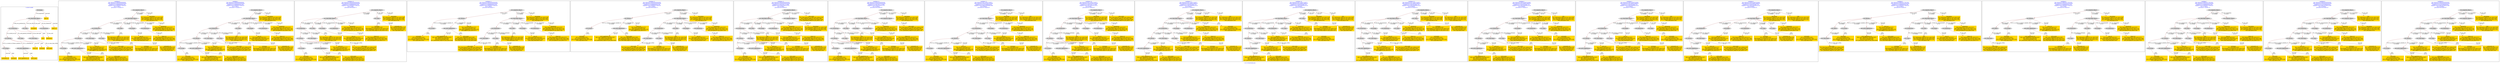 digraph n0 {
fontcolor="blue"
remincross="true"
label="s12-s-19-artworks.json"
subgraph cluster_0 {
label="1-correct model"
n2[style="filled",color="white",fillcolor="lightgray",label="E12_Production1"];
n3[style="filled",color="white",fillcolor="lightgray",label="E21_Person1"];
n4[style="filled",color="white",fillcolor="lightgray",label="E55_Type1"];
n5[style="filled",color="white",fillcolor="lightgray",label="E52_Time-Span1"];
n6[style="filled",color="white",fillcolor="lightgray",label="E74_Group1"];
n7[style="filled",color="white",fillcolor="lightgray",label="E82_Actor_Appellation1"];
n8[shape="plaintext",style="filled",fillcolor="gold",label="artist_uri"];
n9[style="filled",color="white",fillcolor="lightgray",label="E22_Man-Made_Object1"];
n10[style="filled",color="white",fillcolor="lightgray",label="E35_Title1"];
n11[shape="plaintext",style="filled",fillcolor="gold",label="description"];
n12[style="filled",color="white",fillcolor="lightgray",label="E54_Dimension1"];
n13[shape="plaintext",style="filled",fillcolor="gold",label="object_uri"];
n14[shape="plaintext",style="filled",fillcolor="gold",label="title"];
n15[style="filled",color="white",fillcolor="lightgray",label="E38_Image1"];
n16[shape="plaintext",style="filled",fillcolor="gold",label="img_url"];
n17[shape="plaintext",style="filled",fillcolor="gold",label="date_made"];
n18[shape="plaintext",style="filled",fillcolor="gold",label="dimensions"];
n19[shape="plaintext",style="filled",fillcolor="gold",label="technique"];
n20[shape="plaintext",style="filled",fillcolor="gold",label="nationality_uri"];
n21[shape="plaintext",style="filled",fillcolor="gold",label="nationality"];
n22[shape="plaintext",style="filled",fillcolor="gold",label="artist_appellation_uri"];
n23[shape="plaintext",style="filled",fillcolor="gold",label="artist_name"];
}
subgraph cluster_1 {
label="candidate 0\nlink coherence:0.9090909090909091\nnode coherence:0.9545454545454546\nconfidence:0.41908968482923786\nmapping score:0.4856561575693419\ncost:21.99912\n-precision:0.73-recall:0.76"
n25[style="filled",color="white",fillcolor="lightgray",label="E12_Production1"];
n26[style="filled",color="white",fillcolor="lightgray",label="E21_Person1"];
n27[style="filled",color="white",fillcolor="lightgray",label="E52_Time-Span2"];
n28[style="filled",color="white",fillcolor="lightgray",label="E55_Type1"];
n29[style="filled",color="white",fillcolor="lightgray",label="E74_Group1"];
n30[style="filled",color="white",fillcolor="lightgray",label="E82_Actor_Appellation1"];
n31[style="filled",color="white",fillcolor="lightgray",label="E22_Man-Made_Object1"];
n32[style="filled",color="white",fillcolor="lightgray",label="E35_Title1"];
n33[style="filled",color="white",fillcolor="lightgray",label="E38_Image1"];
n34[style="filled",color="white",fillcolor="lightgray",label="E54_Dimension1"];
n35[style="filled",color="white",fillcolor="lightgray",label="E33_Linguistic_Object2"];
n36[shape="plaintext",style="filled",fillcolor="gold",label="technique\n[E55_Type,label,0.363]\n[E29_Design_or_Procedure,P3_has_note,0.314]\n[E73_Information_Object,P3_has_note,0.162]\n[E22_Man-Made_Object,P3_has_note,0.161]"];
n37[shape="plaintext",style="filled",fillcolor="gold",label="description\n[E73_Information_Object,P3_has_note,0.339]\n[E33_Linguistic_Object,P3_has_note,0.298]\n[E22_Man-Made_Object,P3_has_note,0.284]\n[E35_Title,label,0.079]"];
n38[shape="plaintext",style="filled",fillcolor="gold",label="img_url\n[E38_Image,classLink,0.621]\n[E22_Man-Made_Object,classLink,0.192]\n[E78_Collection,classLink,0.105]\n[E40_Legal_Body,label,0.083]"];
n39[shape="plaintext",style="filled",fillcolor="gold",label="title\n[E73_Information_Object,P3_has_note,0.302]\n[E22_Man-Made_Object,P3_has_note,0.267]\n[E33_Linguistic_Object,P3_has_note,0.236]\n[E35_Title,label,0.195]"];
n40[shape="plaintext",style="filled",fillcolor="gold",label="nationality_uri\n[E57_Material,classLink,0.325]\n[E74_Group,classLink,0.313]\n[E55_Type,classLink,0.278]\n[E55_Type,label,0.083]"];
n41[shape="plaintext",style="filled",fillcolor="gold",label="date_made\n[E52_Time-Span,P82_at_some_time_within,0.336]\n[E33_Linguistic_Object,P3_has_note,0.286]\n[E52_Time-Span,P82a_begin_of_the_begin,0.199]\n[E73_Information_Object,P3_has_note,0.179]"];
n42[shape="plaintext",style="filled",fillcolor="gold",label="object_uri\n[E54_Dimension,P3_has_note,0.471]\n[E22_Man-Made_Object,P3_has_note,0.189]\n[E73_Information_Object,P3_has_note,0.183]\n[E34_Inscription,P3_has_note,0.157]"];
n43[shape="plaintext",style="filled",fillcolor="gold",label="artist_appellation_uri\n[E82_Actor_Appellation,classLink,0.897]\n[E21_Person,classLink,0.05]\n[E39_Actor,classLink,0.049]\n[E73_Information_Object,P3_has_note,0.004]"];
n44[shape="plaintext",style="filled",fillcolor="gold",label="artist_uri\n[E21_Person,classLink,0.377]\n[E39_Actor,classLink,0.366]\n[E82_Actor_Appellation,classLink,0.239]\n[E30_Right,P3_has_note,0.017]"];
n45[shape="plaintext",style="filled",fillcolor="gold",label="artist_name\n[E82_Actor_Appellation,label,0.456]\n[E33_Linguistic_Object,P3_has_note,0.257]\n[E73_Information_Object,P3_has_note,0.221]\n[E22_Man-Made_Object,P3_has_note,0.066]"];
n46[shape="plaintext",style="filled",fillcolor="gold",label="nationality\n[E74_Group,label,0.561]\n[E74_Group,classLink,0.348]\n[E33_Linguistic_Object,P3_has_note,0.048]\n[E55_Type,label,0.043]"];
n47[shape="plaintext",style="filled",fillcolor="gold",label="dimensions\n[E54_Dimension,P3_has_note,0.537]\n[E22_Man-Made_Object,P3_has_note,0.175]\n[E73_Information_Object,P3_has_note,0.149]\n[E34_Inscription,P3_has_note,0.139]"];
}
subgraph cluster_2 {
label="candidate 1\nlink coherence:0.9090909090909091\nnode coherence:0.9545454545454546\nconfidence:0.41908968482923786\nmapping score:0.4856561575693419\ncost:21.99913\n-precision:0.73-recall:0.76"
n49[style="filled",color="white",fillcolor="lightgray",label="E12_Production1"];
n50[style="filled",color="white",fillcolor="lightgray",label="E21_Person1"];
n51[style="filled",color="white",fillcolor="lightgray",label="E52_Time-Span2"];
n52[style="filled",color="white",fillcolor="lightgray",label="E55_Type1"];
n53[style="filled",color="white",fillcolor="lightgray",label="E74_Group1"];
n54[style="filled",color="white",fillcolor="lightgray",label="E82_Actor_Appellation1"];
n55[style="filled",color="white",fillcolor="lightgray",label="E22_Man-Made_Object1"];
n56[style="filled",color="white",fillcolor="lightgray",label="E35_Title1"];
n57[style="filled",color="white",fillcolor="lightgray",label="E38_Image1"];
n58[style="filled",color="white",fillcolor="lightgray",label="E54_Dimension1"];
n59[style="filled",color="white",fillcolor="lightgray",label="E33_Linguistic_Object1"];
n60[shape="plaintext",style="filled",fillcolor="gold",label="technique\n[E55_Type,label,0.363]\n[E29_Design_or_Procedure,P3_has_note,0.314]\n[E73_Information_Object,P3_has_note,0.162]\n[E22_Man-Made_Object,P3_has_note,0.161]"];
n61[shape="plaintext",style="filled",fillcolor="gold",label="description\n[E73_Information_Object,P3_has_note,0.339]\n[E33_Linguistic_Object,P3_has_note,0.298]\n[E22_Man-Made_Object,P3_has_note,0.284]\n[E35_Title,label,0.079]"];
n62[shape="plaintext",style="filled",fillcolor="gold",label="img_url\n[E38_Image,classLink,0.621]\n[E22_Man-Made_Object,classLink,0.192]\n[E78_Collection,classLink,0.105]\n[E40_Legal_Body,label,0.083]"];
n63[shape="plaintext",style="filled",fillcolor="gold",label="title\n[E73_Information_Object,P3_has_note,0.302]\n[E22_Man-Made_Object,P3_has_note,0.267]\n[E33_Linguistic_Object,P3_has_note,0.236]\n[E35_Title,label,0.195]"];
n64[shape="plaintext",style="filled",fillcolor="gold",label="nationality_uri\n[E57_Material,classLink,0.325]\n[E74_Group,classLink,0.313]\n[E55_Type,classLink,0.278]\n[E55_Type,label,0.083]"];
n65[shape="plaintext",style="filled",fillcolor="gold",label="date_made\n[E52_Time-Span,P82_at_some_time_within,0.336]\n[E33_Linguistic_Object,P3_has_note,0.286]\n[E52_Time-Span,P82a_begin_of_the_begin,0.199]\n[E73_Information_Object,P3_has_note,0.179]"];
n66[shape="plaintext",style="filled",fillcolor="gold",label="object_uri\n[E54_Dimension,P3_has_note,0.471]\n[E22_Man-Made_Object,P3_has_note,0.189]\n[E73_Information_Object,P3_has_note,0.183]\n[E34_Inscription,P3_has_note,0.157]"];
n67[shape="plaintext",style="filled",fillcolor="gold",label="artist_appellation_uri\n[E82_Actor_Appellation,classLink,0.897]\n[E21_Person,classLink,0.05]\n[E39_Actor,classLink,0.049]\n[E73_Information_Object,P3_has_note,0.004]"];
n68[shape="plaintext",style="filled",fillcolor="gold",label="artist_uri\n[E21_Person,classLink,0.377]\n[E39_Actor,classLink,0.366]\n[E82_Actor_Appellation,classLink,0.239]\n[E30_Right,P3_has_note,0.017]"];
n69[shape="plaintext",style="filled",fillcolor="gold",label="artist_name\n[E82_Actor_Appellation,label,0.456]\n[E33_Linguistic_Object,P3_has_note,0.257]\n[E73_Information_Object,P3_has_note,0.221]\n[E22_Man-Made_Object,P3_has_note,0.066]"];
n70[shape="plaintext",style="filled",fillcolor="gold",label="nationality\n[E74_Group,label,0.561]\n[E74_Group,classLink,0.348]\n[E33_Linguistic_Object,P3_has_note,0.048]\n[E55_Type,label,0.043]"];
n71[shape="plaintext",style="filled",fillcolor="gold",label="dimensions\n[E54_Dimension,P3_has_note,0.537]\n[E22_Man-Made_Object,P3_has_note,0.175]\n[E73_Information_Object,P3_has_note,0.149]\n[E34_Inscription,P3_has_note,0.139]"];
}
subgraph cluster_3 {
label="candidate 10\nlink coherence:0.8636363636363636\nnode coherence:0.9545454545454546\nconfidence:0.41908968482923786\nmapping score:0.4856561575693419\ncost:21.9992\n-precision:0.68-recall:0.71"
n73[style="filled",color="white",fillcolor="lightgray",label="E12_Production1"];
n74[style="filled",color="white",fillcolor="lightgray",label="E21_Person1"];
n75[style="filled",color="white",fillcolor="lightgray",label="E52_Time-Span2"];
n76[style="filled",color="white",fillcolor="lightgray",label="E74_Group1"];
n77[style="filled",color="white",fillcolor="lightgray",label="E82_Actor_Appellation1"];
n78[style="filled",color="white",fillcolor="lightgray",label="E22_Man-Made_Object1"];
n79[style="filled",color="white",fillcolor="lightgray",label="E35_Title1"];
n80[style="filled",color="white",fillcolor="lightgray",label="E38_Image1"];
n81[style="filled",color="white",fillcolor="lightgray",label="E54_Dimension1"];
n82[style="filled",color="white",fillcolor="lightgray",label="E33_Linguistic_Object2"];
n83[style="filled",color="white",fillcolor="lightgray",label="E55_Type1"];
n84[shape="plaintext",style="filled",fillcolor="gold",label="technique\n[E55_Type,label,0.363]\n[E29_Design_or_Procedure,P3_has_note,0.314]\n[E73_Information_Object,P3_has_note,0.162]\n[E22_Man-Made_Object,P3_has_note,0.161]"];
n85[shape="plaintext",style="filled",fillcolor="gold",label="description\n[E73_Information_Object,P3_has_note,0.339]\n[E33_Linguistic_Object,P3_has_note,0.298]\n[E22_Man-Made_Object,P3_has_note,0.284]\n[E35_Title,label,0.079]"];
n86[shape="plaintext",style="filled",fillcolor="gold",label="img_url\n[E38_Image,classLink,0.621]\n[E22_Man-Made_Object,classLink,0.192]\n[E78_Collection,classLink,0.105]\n[E40_Legal_Body,label,0.083]"];
n87[shape="plaintext",style="filled",fillcolor="gold",label="title\n[E73_Information_Object,P3_has_note,0.302]\n[E22_Man-Made_Object,P3_has_note,0.267]\n[E33_Linguistic_Object,P3_has_note,0.236]\n[E35_Title,label,0.195]"];
n88[shape="plaintext",style="filled",fillcolor="gold",label="nationality_uri\n[E57_Material,classLink,0.325]\n[E74_Group,classLink,0.313]\n[E55_Type,classLink,0.278]\n[E55_Type,label,0.083]"];
n89[shape="plaintext",style="filled",fillcolor="gold",label="date_made\n[E52_Time-Span,P82_at_some_time_within,0.336]\n[E33_Linguistic_Object,P3_has_note,0.286]\n[E52_Time-Span,P82a_begin_of_the_begin,0.199]\n[E73_Information_Object,P3_has_note,0.179]"];
n90[shape="plaintext",style="filled",fillcolor="gold",label="object_uri\n[E54_Dimension,P3_has_note,0.471]\n[E22_Man-Made_Object,P3_has_note,0.189]\n[E73_Information_Object,P3_has_note,0.183]\n[E34_Inscription,P3_has_note,0.157]"];
n91[shape="plaintext",style="filled",fillcolor="gold",label="artist_appellation_uri\n[E82_Actor_Appellation,classLink,0.897]\n[E21_Person,classLink,0.05]\n[E39_Actor,classLink,0.049]\n[E73_Information_Object,P3_has_note,0.004]"];
n92[shape="plaintext",style="filled",fillcolor="gold",label="artist_uri\n[E21_Person,classLink,0.377]\n[E39_Actor,classLink,0.366]\n[E82_Actor_Appellation,classLink,0.239]\n[E30_Right,P3_has_note,0.017]"];
n93[shape="plaintext",style="filled",fillcolor="gold",label="artist_name\n[E82_Actor_Appellation,label,0.456]\n[E33_Linguistic_Object,P3_has_note,0.257]\n[E73_Information_Object,P3_has_note,0.221]\n[E22_Man-Made_Object,P3_has_note,0.066]"];
n94[shape="plaintext",style="filled",fillcolor="gold",label="nationality\n[E74_Group,label,0.561]\n[E74_Group,classLink,0.348]\n[E33_Linguistic_Object,P3_has_note,0.048]\n[E55_Type,label,0.043]"];
n95[shape="plaintext",style="filled",fillcolor="gold",label="dimensions\n[E54_Dimension,P3_has_note,0.537]\n[E22_Man-Made_Object,P3_has_note,0.175]\n[E73_Information_Object,P3_has_note,0.149]\n[E34_Inscription,P3_has_note,0.139]"];
}
subgraph cluster_4 {
label="candidate 11\nlink coherence:0.8636363636363636\nnode coherence:0.9545454545454546\nconfidence:0.41908968482923786\nmapping score:0.4856561575693419\ncost:21.99925\n-precision:0.68-recall:0.71"
n97[style="filled",color="white",fillcolor="lightgray",label="E12_Production1"];
n98[style="filled",color="white",fillcolor="lightgray",label="E52_Time-Span2"];
n99[style="filled",color="white",fillcolor="lightgray",label="E55_Type1"];
n100[style="filled",color="white",fillcolor="lightgray",label="E21_Person1"];
n101[style="filled",color="white",fillcolor="lightgray",label="E74_Group1"];
n102[style="filled",color="white",fillcolor="lightgray",label="E82_Actor_Appellation1"];
n103[style="filled",color="white",fillcolor="lightgray",label="E22_Man-Made_Object1"];
n104[style="filled",color="white",fillcolor="lightgray",label="E35_Title1"];
n105[style="filled",color="white",fillcolor="lightgray",label="E38_Image1"];
n106[style="filled",color="white",fillcolor="lightgray",label="E54_Dimension1"];
n107[style="filled",color="white",fillcolor="lightgray",label="E33_Linguistic_Object2"];
n108[shape="plaintext",style="filled",fillcolor="gold",label="technique\n[E55_Type,label,0.363]\n[E29_Design_or_Procedure,P3_has_note,0.314]\n[E73_Information_Object,P3_has_note,0.162]\n[E22_Man-Made_Object,P3_has_note,0.161]"];
n109[shape="plaintext",style="filled",fillcolor="gold",label="description\n[E73_Information_Object,P3_has_note,0.339]\n[E33_Linguistic_Object,P3_has_note,0.298]\n[E22_Man-Made_Object,P3_has_note,0.284]\n[E35_Title,label,0.079]"];
n110[shape="plaintext",style="filled",fillcolor="gold",label="img_url\n[E38_Image,classLink,0.621]\n[E22_Man-Made_Object,classLink,0.192]\n[E78_Collection,classLink,0.105]\n[E40_Legal_Body,label,0.083]"];
n111[shape="plaintext",style="filled",fillcolor="gold",label="title\n[E73_Information_Object,P3_has_note,0.302]\n[E22_Man-Made_Object,P3_has_note,0.267]\n[E33_Linguistic_Object,P3_has_note,0.236]\n[E35_Title,label,0.195]"];
n112[shape="plaintext",style="filled",fillcolor="gold",label="nationality_uri\n[E57_Material,classLink,0.325]\n[E74_Group,classLink,0.313]\n[E55_Type,classLink,0.278]\n[E55_Type,label,0.083]"];
n113[shape="plaintext",style="filled",fillcolor="gold",label="date_made\n[E52_Time-Span,P82_at_some_time_within,0.336]\n[E33_Linguistic_Object,P3_has_note,0.286]\n[E52_Time-Span,P82a_begin_of_the_begin,0.199]\n[E73_Information_Object,P3_has_note,0.179]"];
n114[shape="plaintext",style="filled",fillcolor="gold",label="object_uri\n[E54_Dimension,P3_has_note,0.471]\n[E22_Man-Made_Object,P3_has_note,0.189]\n[E73_Information_Object,P3_has_note,0.183]\n[E34_Inscription,P3_has_note,0.157]"];
n115[shape="plaintext",style="filled",fillcolor="gold",label="artist_appellation_uri\n[E82_Actor_Appellation,classLink,0.897]\n[E21_Person,classLink,0.05]\n[E39_Actor,classLink,0.049]\n[E73_Information_Object,P3_has_note,0.004]"];
n116[shape="plaintext",style="filled",fillcolor="gold",label="artist_uri\n[E21_Person,classLink,0.377]\n[E39_Actor,classLink,0.366]\n[E82_Actor_Appellation,classLink,0.239]\n[E30_Right,P3_has_note,0.017]"];
n117[shape="plaintext",style="filled",fillcolor="gold",label="artist_name\n[E82_Actor_Appellation,label,0.456]\n[E33_Linguistic_Object,P3_has_note,0.257]\n[E73_Information_Object,P3_has_note,0.221]\n[E22_Man-Made_Object,P3_has_note,0.066]"];
n118[shape="plaintext",style="filled",fillcolor="gold",label="nationality\n[E74_Group,label,0.561]\n[E74_Group,classLink,0.348]\n[E33_Linguistic_Object,P3_has_note,0.048]\n[E55_Type,label,0.043]"];
n119[shape="plaintext",style="filled",fillcolor="gold",label="dimensions\n[E54_Dimension,P3_has_note,0.537]\n[E22_Man-Made_Object,P3_has_note,0.175]\n[E73_Information_Object,P3_has_note,0.149]\n[E34_Inscription,P3_has_note,0.139]"];
}
subgraph cluster_5 {
label="candidate 12\nlink coherence:0.8636363636363636\nnode coherence:0.9545454545454546\nconfidence:0.41908968482923786\nmapping score:0.4856561575693419\ncost:21.99926\n-precision:0.68-recall:0.71"
n121[style="filled",color="white",fillcolor="lightgray",label="E12_Production1"];
n122[style="filled",color="white",fillcolor="lightgray",label="E52_Time-Span2"];
n123[style="filled",color="white",fillcolor="lightgray",label="E55_Type1"];
n124[style="filled",color="white",fillcolor="lightgray",label="E21_Person1"];
n125[style="filled",color="white",fillcolor="lightgray",label="E74_Group1"];
n126[style="filled",color="white",fillcolor="lightgray",label="E82_Actor_Appellation1"];
n127[style="filled",color="white",fillcolor="lightgray",label="E22_Man-Made_Object1"];
n128[style="filled",color="white",fillcolor="lightgray",label="E35_Title1"];
n129[style="filled",color="white",fillcolor="lightgray",label="E38_Image1"];
n130[style="filled",color="white",fillcolor="lightgray",label="E54_Dimension1"];
n131[style="filled",color="white",fillcolor="lightgray",label="E33_Linguistic_Object1"];
n132[shape="plaintext",style="filled",fillcolor="gold",label="technique\n[E55_Type,label,0.363]\n[E29_Design_or_Procedure,P3_has_note,0.314]\n[E73_Information_Object,P3_has_note,0.162]\n[E22_Man-Made_Object,P3_has_note,0.161]"];
n133[shape="plaintext",style="filled",fillcolor="gold",label="description\n[E73_Information_Object,P3_has_note,0.339]\n[E33_Linguistic_Object,P3_has_note,0.298]\n[E22_Man-Made_Object,P3_has_note,0.284]\n[E35_Title,label,0.079]"];
n134[shape="plaintext",style="filled",fillcolor="gold",label="img_url\n[E38_Image,classLink,0.621]\n[E22_Man-Made_Object,classLink,0.192]\n[E78_Collection,classLink,0.105]\n[E40_Legal_Body,label,0.083]"];
n135[shape="plaintext",style="filled",fillcolor="gold",label="title\n[E73_Information_Object,P3_has_note,0.302]\n[E22_Man-Made_Object,P3_has_note,0.267]\n[E33_Linguistic_Object,P3_has_note,0.236]\n[E35_Title,label,0.195]"];
n136[shape="plaintext",style="filled",fillcolor="gold",label="nationality_uri\n[E57_Material,classLink,0.325]\n[E74_Group,classLink,0.313]\n[E55_Type,classLink,0.278]\n[E55_Type,label,0.083]"];
n137[shape="plaintext",style="filled",fillcolor="gold",label="date_made\n[E52_Time-Span,P82_at_some_time_within,0.336]\n[E33_Linguistic_Object,P3_has_note,0.286]\n[E52_Time-Span,P82a_begin_of_the_begin,0.199]\n[E73_Information_Object,P3_has_note,0.179]"];
n138[shape="plaintext",style="filled",fillcolor="gold",label="object_uri\n[E54_Dimension,P3_has_note,0.471]\n[E22_Man-Made_Object,P3_has_note,0.189]\n[E73_Information_Object,P3_has_note,0.183]\n[E34_Inscription,P3_has_note,0.157]"];
n139[shape="plaintext",style="filled",fillcolor="gold",label="artist_appellation_uri\n[E82_Actor_Appellation,classLink,0.897]\n[E21_Person,classLink,0.05]\n[E39_Actor,classLink,0.049]\n[E73_Information_Object,P3_has_note,0.004]"];
n140[shape="plaintext",style="filled",fillcolor="gold",label="artist_uri\n[E21_Person,classLink,0.377]\n[E39_Actor,classLink,0.366]\n[E82_Actor_Appellation,classLink,0.239]\n[E30_Right,P3_has_note,0.017]"];
n141[shape="plaintext",style="filled",fillcolor="gold",label="artist_name\n[E82_Actor_Appellation,label,0.456]\n[E33_Linguistic_Object,P3_has_note,0.257]\n[E73_Information_Object,P3_has_note,0.221]\n[E22_Man-Made_Object,P3_has_note,0.066]"];
n142[shape="plaintext",style="filled",fillcolor="gold",label="nationality\n[E74_Group,label,0.561]\n[E74_Group,classLink,0.348]\n[E33_Linguistic_Object,P3_has_note,0.048]\n[E55_Type,label,0.043]"];
n143[shape="plaintext",style="filled",fillcolor="gold",label="dimensions\n[E54_Dimension,P3_has_note,0.537]\n[E22_Man-Made_Object,P3_has_note,0.175]\n[E73_Information_Object,P3_has_note,0.149]\n[E34_Inscription,P3_has_note,0.139]"];
}
subgraph cluster_6 {
label="candidate 13\nlink coherence:0.8636363636363636\nnode coherence:0.9545454545454546\nconfidence:0.41490709517513696\nmapping score:0.484261961017975\ncost:120.9992\n-precision:0.64-recall:0.67"
n145[style="filled",color="white",fillcolor="lightgray",label="E12_Production1"];
n146[style="filled",color="white",fillcolor="lightgray",label="E21_Person1"];
n147[style="filled",color="white",fillcolor="lightgray",label="E55_Type1"];
n148[style="filled",color="white",fillcolor="lightgray",label="E74_Group1"];
n149[style="filled",color="white",fillcolor="lightgray",label="E82_Actor_Appellation1"];
n150[style="filled",color="white",fillcolor="lightgray",label="E22_Man-Made_Object1"];
n151[style="filled",color="white",fillcolor="lightgray",label="E35_Title1"];
n152[style="filled",color="white",fillcolor="lightgray",label="E38_Image1"];
n153[style="filled",color="white",fillcolor="lightgray",label="E54_Dimension1"];
n154[style="filled",color="white",fillcolor="lightgray",label="E33_Linguistic_Object2"];
n155[style="filled",color="white",fillcolor="lightgray",label="E33_Linguistic_Object1"];
n156[shape="plaintext",style="filled",fillcolor="gold",label="technique\n[E55_Type,label,0.363]\n[E29_Design_or_Procedure,P3_has_note,0.314]\n[E73_Information_Object,P3_has_note,0.162]\n[E22_Man-Made_Object,P3_has_note,0.161]"];
n157[shape="plaintext",style="filled",fillcolor="gold",label="description\n[E73_Information_Object,P3_has_note,0.339]\n[E33_Linguistic_Object,P3_has_note,0.298]\n[E22_Man-Made_Object,P3_has_note,0.284]\n[E35_Title,label,0.079]"];
n158[shape="plaintext",style="filled",fillcolor="gold",label="date_made\n[E52_Time-Span,P82_at_some_time_within,0.336]\n[E33_Linguistic_Object,P3_has_note,0.286]\n[E52_Time-Span,P82a_begin_of_the_begin,0.199]\n[E73_Information_Object,P3_has_note,0.179]"];
n159[shape="plaintext",style="filled",fillcolor="gold",label="img_url\n[E38_Image,classLink,0.621]\n[E22_Man-Made_Object,classLink,0.192]\n[E78_Collection,classLink,0.105]\n[E40_Legal_Body,label,0.083]"];
n160[shape="plaintext",style="filled",fillcolor="gold",label="title\n[E73_Information_Object,P3_has_note,0.302]\n[E22_Man-Made_Object,P3_has_note,0.267]\n[E33_Linguistic_Object,P3_has_note,0.236]\n[E35_Title,label,0.195]"];
n161[shape="plaintext",style="filled",fillcolor="gold",label="nationality_uri\n[E57_Material,classLink,0.325]\n[E74_Group,classLink,0.313]\n[E55_Type,classLink,0.278]\n[E55_Type,label,0.083]"];
n162[shape="plaintext",style="filled",fillcolor="gold",label="object_uri\n[E54_Dimension,P3_has_note,0.471]\n[E22_Man-Made_Object,P3_has_note,0.189]\n[E73_Information_Object,P3_has_note,0.183]\n[E34_Inscription,P3_has_note,0.157]"];
n163[shape="plaintext",style="filled",fillcolor="gold",label="artist_appellation_uri\n[E82_Actor_Appellation,classLink,0.897]\n[E21_Person,classLink,0.05]\n[E39_Actor,classLink,0.049]\n[E73_Information_Object,P3_has_note,0.004]"];
n164[shape="plaintext",style="filled",fillcolor="gold",label="artist_uri\n[E21_Person,classLink,0.377]\n[E39_Actor,classLink,0.366]\n[E82_Actor_Appellation,classLink,0.239]\n[E30_Right,P3_has_note,0.017]"];
n165[shape="plaintext",style="filled",fillcolor="gold",label="artist_name\n[E82_Actor_Appellation,label,0.456]\n[E33_Linguistic_Object,P3_has_note,0.257]\n[E73_Information_Object,P3_has_note,0.221]\n[E22_Man-Made_Object,P3_has_note,0.066]"];
n166[shape="plaintext",style="filled",fillcolor="gold",label="nationality\n[E74_Group,label,0.561]\n[E74_Group,classLink,0.348]\n[E33_Linguistic_Object,P3_has_note,0.048]\n[E55_Type,label,0.043]"];
n167[shape="plaintext",style="filled",fillcolor="gold",label="dimensions\n[E54_Dimension,P3_has_note,0.537]\n[E22_Man-Made_Object,P3_has_note,0.175]\n[E73_Information_Object,P3_has_note,0.149]\n[E34_Inscription,P3_has_note,0.139]"];
}
subgraph cluster_7 {
label="candidate 14\nlink coherence:0.8636363636363636\nnode coherence:0.9545454545454546\nconfidence:0.41490709517513696\nmapping score:0.484261961017975\ncost:120.99921\n-precision:0.64-recall:0.67"
n169[style="filled",color="white",fillcolor="lightgray",label="E12_Production1"];
n170[style="filled",color="white",fillcolor="lightgray",label="E21_Person1"];
n171[style="filled",color="white",fillcolor="lightgray",label="E55_Type1"];
n172[style="filled",color="white",fillcolor="lightgray",label="E74_Group1"];
n173[style="filled",color="white",fillcolor="lightgray",label="E82_Actor_Appellation1"];
n174[style="filled",color="white",fillcolor="lightgray",label="E22_Man-Made_Object1"];
n175[style="filled",color="white",fillcolor="lightgray",label="E35_Title1"];
n176[style="filled",color="white",fillcolor="lightgray",label="E38_Image1"];
n177[style="filled",color="white",fillcolor="lightgray",label="E54_Dimension1"];
n178[style="filled",color="white",fillcolor="lightgray",label="E33_Linguistic_Object1"];
n179[style="filled",color="white",fillcolor="lightgray",label="E33_Linguistic_Object2"];
n180[shape="plaintext",style="filled",fillcolor="gold",label="technique\n[E55_Type,label,0.363]\n[E29_Design_or_Procedure,P3_has_note,0.314]\n[E73_Information_Object,P3_has_note,0.162]\n[E22_Man-Made_Object,P3_has_note,0.161]"];
n181[shape="plaintext",style="filled",fillcolor="gold",label="description\n[E73_Information_Object,P3_has_note,0.339]\n[E33_Linguistic_Object,P3_has_note,0.298]\n[E22_Man-Made_Object,P3_has_note,0.284]\n[E35_Title,label,0.079]"];
n182[shape="plaintext",style="filled",fillcolor="gold",label="date_made\n[E52_Time-Span,P82_at_some_time_within,0.336]\n[E33_Linguistic_Object,P3_has_note,0.286]\n[E52_Time-Span,P82a_begin_of_the_begin,0.199]\n[E73_Information_Object,P3_has_note,0.179]"];
n183[shape="plaintext",style="filled",fillcolor="gold",label="img_url\n[E38_Image,classLink,0.621]\n[E22_Man-Made_Object,classLink,0.192]\n[E78_Collection,classLink,0.105]\n[E40_Legal_Body,label,0.083]"];
n184[shape="plaintext",style="filled",fillcolor="gold",label="title\n[E73_Information_Object,P3_has_note,0.302]\n[E22_Man-Made_Object,P3_has_note,0.267]\n[E33_Linguistic_Object,P3_has_note,0.236]\n[E35_Title,label,0.195]"];
n185[shape="plaintext",style="filled",fillcolor="gold",label="nationality_uri\n[E57_Material,classLink,0.325]\n[E74_Group,classLink,0.313]\n[E55_Type,classLink,0.278]\n[E55_Type,label,0.083]"];
n186[shape="plaintext",style="filled",fillcolor="gold",label="object_uri\n[E54_Dimension,P3_has_note,0.471]\n[E22_Man-Made_Object,P3_has_note,0.189]\n[E73_Information_Object,P3_has_note,0.183]\n[E34_Inscription,P3_has_note,0.157]"];
n187[shape="plaintext",style="filled",fillcolor="gold",label="artist_appellation_uri\n[E82_Actor_Appellation,classLink,0.897]\n[E21_Person,classLink,0.05]\n[E39_Actor,classLink,0.049]\n[E73_Information_Object,P3_has_note,0.004]"];
n188[shape="plaintext",style="filled",fillcolor="gold",label="artist_uri\n[E21_Person,classLink,0.377]\n[E39_Actor,classLink,0.366]\n[E82_Actor_Appellation,classLink,0.239]\n[E30_Right,P3_has_note,0.017]"];
n189[shape="plaintext",style="filled",fillcolor="gold",label="artist_name\n[E82_Actor_Appellation,label,0.456]\n[E33_Linguistic_Object,P3_has_note,0.257]\n[E73_Information_Object,P3_has_note,0.221]\n[E22_Man-Made_Object,P3_has_note,0.066]"];
n190[shape="plaintext",style="filled",fillcolor="gold",label="nationality\n[E74_Group,label,0.561]\n[E74_Group,classLink,0.348]\n[E33_Linguistic_Object,P3_has_note,0.048]\n[E55_Type,label,0.043]"];
n191[shape="plaintext",style="filled",fillcolor="gold",label="dimensions\n[E54_Dimension,P3_has_note,0.537]\n[E22_Man-Made_Object,P3_has_note,0.175]\n[E73_Information_Object,P3_has_note,0.149]\n[E34_Inscription,P3_has_note,0.139]"];
}
subgraph cluster_8 {
label="candidate 15\nlink coherence:0.8571428571428571\nnode coherence:0.9047619047619048\nconfidence:0.42247676608362816\nmapping score:0.48407955694851096\ncost:20.99924\n-precision:0.67-recall:0.67"
n193[style="filled",color="white",fillcolor="lightgray",label="E12_Production1"];
n194[style="filled",color="white",fillcolor="lightgray",label="E21_Person1"];
n195[style="filled",color="white",fillcolor="lightgray",label="E52_Time-Span2"];
n196[style="filled",color="white",fillcolor="lightgray",label="E55_Type1"];
n197[style="filled",color="white",fillcolor="lightgray",label="E74_Group1"];
n198[style="filled",color="white",fillcolor="lightgray",label="E82_Actor_Appellation1"];
n199[style="filled",color="white",fillcolor="lightgray",label="E22_Man-Made_Object1"];
n200[style="filled",color="white",fillcolor="lightgray",label="E38_Image1"];
n201[style="filled",color="white",fillcolor="lightgray",label="E54_Dimension1"];
n202[style="filled",color="white",fillcolor="lightgray",label="E33_Linguistic_Object2"];
n203[shape="plaintext",style="filled",fillcolor="gold",label="technique\n[E55_Type,label,0.363]\n[E29_Design_or_Procedure,P3_has_note,0.314]\n[E73_Information_Object,P3_has_note,0.162]\n[E22_Man-Made_Object,P3_has_note,0.161]"];
n204[shape="plaintext",style="filled",fillcolor="gold",label="description\n[E73_Information_Object,P3_has_note,0.339]\n[E33_Linguistic_Object,P3_has_note,0.298]\n[E22_Man-Made_Object,P3_has_note,0.284]\n[E35_Title,label,0.079]"];
n205[shape="plaintext",style="filled",fillcolor="gold",label="img_url\n[E38_Image,classLink,0.621]\n[E22_Man-Made_Object,classLink,0.192]\n[E78_Collection,classLink,0.105]\n[E40_Legal_Body,label,0.083]"];
n206[shape="plaintext",style="filled",fillcolor="gold",label="title\n[E73_Information_Object,P3_has_note,0.302]\n[E22_Man-Made_Object,P3_has_note,0.267]\n[E33_Linguistic_Object,P3_has_note,0.236]\n[E35_Title,label,0.195]"];
n207[shape="plaintext",style="filled",fillcolor="gold",label="nationality_uri\n[E57_Material,classLink,0.325]\n[E74_Group,classLink,0.313]\n[E55_Type,classLink,0.278]\n[E55_Type,label,0.083]"];
n208[shape="plaintext",style="filled",fillcolor="gold",label="date_made\n[E52_Time-Span,P82_at_some_time_within,0.336]\n[E33_Linguistic_Object,P3_has_note,0.286]\n[E52_Time-Span,P82a_begin_of_the_begin,0.199]\n[E73_Information_Object,P3_has_note,0.179]"];
n209[shape="plaintext",style="filled",fillcolor="gold",label="object_uri\n[E54_Dimension,P3_has_note,0.471]\n[E22_Man-Made_Object,P3_has_note,0.189]\n[E73_Information_Object,P3_has_note,0.183]\n[E34_Inscription,P3_has_note,0.157]"];
n210[shape="plaintext",style="filled",fillcolor="gold",label="artist_appellation_uri\n[E82_Actor_Appellation,classLink,0.897]\n[E21_Person,classLink,0.05]\n[E39_Actor,classLink,0.049]\n[E73_Information_Object,P3_has_note,0.004]"];
n211[shape="plaintext",style="filled",fillcolor="gold",label="artist_uri\n[E21_Person,classLink,0.377]\n[E39_Actor,classLink,0.366]\n[E82_Actor_Appellation,classLink,0.239]\n[E30_Right,P3_has_note,0.017]"];
n212[shape="plaintext",style="filled",fillcolor="gold",label="artist_name\n[E82_Actor_Appellation,label,0.456]\n[E33_Linguistic_Object,P3_has_note,0.257]\n[E73_Information_Object,P3_has_note,0.221]\n[E22_Man-Made_Object,P3_has_note,0.066]"];
n213[shape="plaintext",style="filled",fillcolor="gold",label="nationality\n[E74_Group,label,0.561]\n[E74_Group,classLink,0.348]\n[E33_Linguistic_Object,P3_has_note,0.048]\n[E55_Type,label,0.043]"];
n214[shape="plaintext",style="filled",fillcolor="gold",label="dimensions\n[E54_Dimension,P3_has_note,0.537]\n[E22_Man-Made_Object,P3_has_note,0.175]\n[E73_Information_Object,P3_has_note,0.149]\n[E34_Inscription,P3_has_note,0.139]"];
}
subgraph cluster_9 {
label="candidate 16\nlink coherence:0.8571428571428571\nnode coherence:0.9047619047619048\nconfidence:0.41490709517513696\nmapping score:0.4815563333123472\ncost:20.9992\n-precision:0.67-recall:0.67"
n216[style="filled",color="white",fillcolor="lightgray",label="E12_Production1"];
n217[style="filled",color="white",fillcolor="lightgray",label="E21_Person1"];
n218[style="filled",color="white",fillcolor="lightgray",label="E55_Type1"];
n219[style="filled",color="white",fillcolor="lightgray",label="E74_Group1"];
n220[style="filled",color="white",fillcolor="lightgray",label="E82_Actor_Appellation1"];
n221[style="filled",color="white",fillcolor="lightgray",label="E22_Man-Made_Object1"];
n222[style="filled",color="white",fillcolor="lightgray",label="E35_Title1"];
n223[style="filled",color="white",fillcolor="lightgray",label="E38_Image1"];
n224[style="filled",color="white",fillcolor="lightgray",label="E54_Dimension1"];
n225[style="filled",color="white",fillcolor="lightgray",label="E33_Linguistic_Object2"];
n226[shape="plaintext",style="filled",fillcolor="gold",label="technique\n[E55_Type,label,0.363]\n[E29_Design_or_Procedure,P3_has_note,0.314]\n[E73_Information_Object,P3_has_note,0.162]\n[E22_Man-Made_Object,P3_has_note,0.161]"];
n227[shape="plaintext",style="filled",fillcolor="gold",label="description\n[E73_Information_Object,P3_has_note,0.339]\n[E33_Linguistic_Object,P3_has_note,0.298]\n[E22_Man-Made_Object,P3_has_note,0.284]\n[E35_Title,label,0.079]"];
n228[shape="plaintext",style="filled",fillcolor="gold",label="img_url\n[E38_Image,classLink,0.621]\n[E22_Man-Made_Object,classLink,0.192]\n[E78_Collection,classLink,0.105]\n[E40_Legal_Body,label,0.083]"];
n229[shape="plaintext",style="filled",fillcolor="gold",label="date_made\n[E52_Time-Span,P82_at_some_time_within,0.336]\n[E33_Linguistic_Object,P3_has_note,0.286]\n[E52_Time-Span,P82a_begin_of_the_begin,0.199]\n[E73_Information_Object,P3_has_note,0.179]"];
n230[shape="plaintext",style="filled",fillcolor="gold",label="title\n[E73_Information_Object,P3_has_note,0.302]\n[E22_Man-Made_Object,P3_has_note,0.267]\n[E33_Linguistic_Object,P3_has_note,0.236]\n[E35_Title,label,0.195]"];
n231[shape="plaintext",style="filled",fillcolor="gold",label="nationality_uri\n[E57_Material,classLink,0.325]\n[E74_Group,classLink,0.313]\n[E55_Type,classLink,0.278]\n[E55_Type,label,0.083]"];
n232[shape="plaintext",style="filled",fillcolor="gold",label="object_uri\n[E54_Dimension,P3_has_note,0.471]\n[E22_Man-Made_Object,P3_has_note,0.189]\n[E73_Information_Object,P3_has_note,0.183]\n[E34_Inscription,P3_has_note,0.157]"];
n233[shape="plaintext",style="filled",fillcolor="gold",label="artist_appellation_uri\n[E82_Actor_Appellation,classLink,0.897]\n[E21_Person,classLink,0.05]\n[E39_Actor,classLink,0.049]\n[E73_Information_Object,P3_has_note,0.004]"];
n234[shape="plaintext",style="filled",fillcolor="gold",label="artist_uri\n[E21_Person,classLink,0.377]\n[E39_Actor,classLink,0.366]\n[E82_Actor_Appellation,classLink,0.239]\n[E30_Right,P3_has_note,0.017]"];
n235[shape="plaintext",style="filled",fillcolor="gold",label="artist_name\n[E82_Actor_Appellation,label,0.456]\n[E33_Linguistic_Object,P3_has_note,0.257]\n[E73_Information_Object,P3_has_note,0.221]\n[E22_Man-Made_Object,P3_has_note,0.066]"];
n236[shape="plaintext",style="filled",fillcolor="gold",label="nationality\n[E74_Group,label,0.561]\n[E74_Group,classLink,0.348]\n[E33_Linguistic_Object,P3_has_note,0.048]\n[E55_Type,label,0.043]"];
n237[shape="plaintext",style="filled",fillcolor="gold",label="dimensions\n[E54_Dimension,P3_has_note,0.537]\n[E22_Man-Made_Object,P3_has_note,0.175]\n[E73_Information_Object,P3_has_note,0.149]\n[E34_Inscription,P3_has_note,0.139]"];
}
subgraph cluster_10 {
label="candidate 17\nlink coherence:0.8571428571428571\nnode coherence:0.9523809523809523\nconfidence:0.37928106169877207\nmapping score:0.48555400469324145\ncost:20.99931\n-precision:0.57-recall:0.57"
n239[style="filled",color="white",fillcolor="lightgray",label="E12_Production1"];
n240[style="filled",color="white",fillcolor="lightgray",label="E21_Person1"];
n241[style="filled",color="white",fillcolor="lightgray",label="E52_Time-Span2"];
n242[style="filled",color="white",fillcolor="lightgray",label="E55_Type1"];
n243[style="filled",color="white",fillcolor="lightgray",label="E82_Actor_Appellation1"];
n244[style="filled",color="white",fillcolor="lightgray",label="E22_Man-Made_Object1"];
n245[style="filled",color="white",fillcolor="lightgray",label="E38_Image1"];
n246[style="filled",color="white",fillcolor="lightgray",label="E54_Dimension1"];
n247[style="filled",color="white",fillcolor="lightgray",label="E33_Linguistic_Object2"];
n248[style="filled",color="white",fillcolor="lightgray",label="E55_Type2"];
n249[shape="plaintext",style="filled",fillcolor="gold",label="technique\n[E55_Type,label,0.363]\n[E29_Design_or_Procedure,P3_has_note,0.314]\n[E73_Information_Object,P3_has_note,0.162]\n[E22_Man-Made_Object,P3_has_note,0.161]"];
n250[shape="plaintext",style="filled",fillcolor="gold",label="description\n[E73_Information_Object,P3_has_note,0.339]\n[E33_Linguistic_Object,P3_has_note,0.298]\n[E22_Man-Made_Object,P3_has_note,0.284]\n[E35_Title,label,0.079]"];
n251[shape="plaintext",style="filled",fillcolor="gold",label="img_url\n[E38_Image,classLink,0.621]\n[E22_Man-Made_Object,classLink,0.192]\n[E78_Collection,classLink,0.105]\n[E40_Legal_Body,label,0.083]"];
n252[shape="plaintext",style="filled",fillcolor="gold",label="nationality\n[E74_Group,label,0.561]\n[E74_Group,classLink,0.348]\n[E33_Linguistic_Object,P3_has_note,0.048]\n[E55_Type,label,0.043]"];
n253[shape="plaintext",style="filled",fillcolor="gold",label="title\n[E73_Information_Object,P3_has_note,0.302]\n[E22_Man-Made_Object,P3_has_note,0.267]\n[E33_Linguistic_Object,P3_has_note,0.236]\n[E35_Title,label,0.195]"];
n254[shape="plaintext",style="filled",fillcolor="gold",label="nationality_uri\n[E57_Material,classLink,0.325]\n[E74_Group,classLink,0.313]\n[E55_Type,classLink,0.278]\n[E55_Type,label,0.083]"];
n255[shape="plaintext",style="filled",fillcolor="gold",label="date_made\n[E52_Time-Span,P82_at_some_time_within,0.336]\n[E33_Linguistic_Object,P3_has_note,0.286]\n[E52_Time-Span,P82a_begin_of_the_begin,0.199]\n[E73_Information_Object,P3_has_note,0.179]"];
n256[shape="plaintext",style="filled",fillcolor="gold",label="object_uri\n[E54_Dimension,P3_has_note,0.471]\n[E22_Man-Made_Object,P3_has_note,0.189]\n[E73_Information_Object,P3_has_note,0.183]\n[E34_Inscription,P3_has_note,0.157]"];
n257[shape="plaintext",style="filled",fillcolor="gold",label="artist_appellation_uri\n[E82_Actor_Appellation,classLink,0.897]\n[E21_Person,classLink,0.05]\n[E39_Actor,classLink,0.049]\n[E73_Information_Object,P3_has_note,0.004]"];
n258[shape="plaintext",style="filled",fillcolor="gold",label="artist_uri\n[E21_Person,classLink,0.377]\n[E39_Actor,classLink,0.366]\n[E82_Actor_Appellation,classLink,0.239]\n[E30_Right,P3_has_note,0.017]"];
n259[shape="plaintext",style="filled",fillcolor="gold",label="artist_name\n[E82_Actor_Appellation,label,0.456]\n[E33_Linguistic_Object,P3_has_note,0.257]\n[E73_Information_Object,P3_has_note,0.221]\n[E22_Man-Made_Object,P3_has_note,0.066]"];
n260[shape="plaintext",style="filled",fillcolor="gold",label="dimensions\n[E54_Dimension,P3_has_note,0.537]\n[E22_Man-Made_Object,P3_has_note,0.175]\n[E73_Information_Object,P3_has_note,0.149]\n[E34_Inscription,P3_has_note,0.139]"];
}
subgraph cluster_11 {
label="candidate 18\nlink coherence:0.8571428571428571\nnode coherence:0.9523809523809523\nconfidence:0.37928106169877207\nmapping score:0.48555400469324145\ncost:20.99936\n-precision:0.52-recall:0.52"
n262[style="filled",color="white",fillcolor="lightgray",label="E12_Production1"];
n263[style="filled",color="white",fillcolor="lightgray",label="E21_Person1"];
n264[style="filled",color="white",fillcolor="lightgray",label="E52_Time-Span2"];
n265[style="filled",color="white",fillcolor="lightgray",label="E82_Actor_Appellation1"];
n266[style="filled",color="white",fillcolor="lightgray",label="E22_Man-Made_Object1"];
n267[style="filled",color="white",fillcolor="lightgray",label="E38_Image1"];
n268[style="filled",color="white",fillcolor="lightgray",label="E54_Dimension1"];
n269[style="filled",color="white",fillcolor="lightgray",label="E55_Type2"];
n270[style="filled",color="white",fillcolor="lightgray",label="E33_Linguistic_Object2"];
n271[style="filled",color="white",fillcolor="lightgray",label="E55_Type1"];
n272[shape="plaintext",style="filled",fillcolor="gold",label="technique\n[E55_Type,label,0.363]\n[E29_Design_or_Procedure,P3_has_note,0.314]\n[E73_Information_Object,P3_has_note,0.162]\n[E22_Man-Made_Object,P3_has_note,0.161]"];
n273[shape="plaintext",style="filled",fillcolor="gold",label="description\n[E73_Information_Object,P3_has_note,0.339]\n[E33_Linguistic_Object,P3_has_note,0.298]\n[E22_Man-Made_Object,P3_has_note,0.284]\n[E35_Title,label,0.079]"];
n274[shape="plaintext",style="filled",fillcolor="gold",label="img_url\n[E38_Image,classLink,0.621]\n[E22_Man-Made_Object,classLink,0.192]\n[E78_Collection,classLink,0.105]\n[E40_Legal_Body,label,0.083]"];
n275[shape="plaintext",style="filled",fillcolor="gold",label="nationality\n[E74_Group,label,0.561]\n[E74_Group,classLink,0.348]\n[E33_Linguistic_Object,P3_has_note,0.048]\n[E55_Type,label,0.043]"];
n276[shape="plaintext",style="filled",fillcolor="gold",label="title\n[E73_Information_Object,P3_has_note,0.302]\n[E22_Man-Made_Object,P3_has_note,0.267]\n[E33_Linguistic_Object,P3_has_note,0.236]\n[E35_Title,label,0.195]"];
n277[shape="plaintext",style="filled",fillcolor="gold",label="nationality_uri\n[E57_Material,classLink,0.325]\n[E74_Group,classLink,0.313]\n[E55_Type,classLink,0.278]\n[E55_Type,label,0.083]"];
n278[shape="plaintext",style="filled",fillcolor="gold",label="date_made\n[E52_Time-Span,P82_at_some_time_within,0.336]\n[E33_Linguistic_Object,P3_has_note,0.286]\n[E52_Time-Span,P82a_begin_of_the_begin,0.199]\n[E73_Information_Object,P3_has_note,0.179]"];
n279[shape="plaintext",style="filled",fillcolor="gold",label="object_uri\n[E54_Dimension,P3_has_note,0.471]\n[E22_Man-Made_Object,P3_has_note,0.189]\n[E73_Information_Object,P3_has_note,0.183]\n[E34_Inscription,P3_has_note,0.157]"];
n280[shape="plaintext",style="filled",fillcolor="gold",label="artist_appellation_uri\n[E82_Actor_Appellation,classLink,0.897]\n[E21_Person,classLink,0.05]\n[E39_Actor,classLink,0.049]\n[E73_Information_Object,P3_has_note,0.004]"];
n281[shape="plaintext",style="filled",fillcolor="gold",label="artist_uri\n[E21_Person,classLink,0.377]\n[E39_Actor,classLink,0.366]\n[E82_Actor_Appellation,classLink,0.239]\n[E30_Right,P3_has_note,0.017]"];
n282[shape="plaintext",style="filled",fillcolor="gold",label="artist_name\n[E82_Actor_Appellation,label,0.456]\n[E33_Linguistic_Object,P3_has_note,0.257]\n[E73_Information_Object,P3_has_note,0.221]\n[E22_Man-Made_Object,P3_has_note,0.066]"];
n283[shape="plaintext",style="filled",fillcolor="gold",label="dimensions\n[E54_Dimension,P3_has_note,0.537]\n[E22_Man-Made_Object,P3_has_note,0.175]\n[E73_Information_Object,P3_has_note,0.149]\n[E34_Inscription,P3_has_note,0.139]"];
}
subgraph cluster_12 {
label="candidate 19\nlink coherence:0.8571428571428571\nnode coherence:0.9523809523809523\nconfidence:0.37928106169877207\nmapping score:0.48555400469324145\ncost:20.99939\n-precision:0.52-recall:0.52"
n285[style="filled",color="white",fillcolor="lightgray",label="E12_Production1"];
n286[style="filled",color="white",fillcolor="lightgray",label="E21_Person1"];
n287[style="filled",color="white",fillcolor="lightgray",label="E52_Time-Span2"];
n288[style="filled",color="white",fillcolor="lightgray",label="E82_Actor_Appellation1"];
n289[style="filled",color="white",fillcolor="lightgray",label="E22_Man-Made_Object1"];
n290[style="filled",color="white",fillcolor="lightgray",label="E38_Image1"];
n291[style="filled",color="white",fillcolor="lightgray",label="E54_Dimension1"];
n292[style="filled",color="white",fillcolor="lightgray",label="E55_Type3"];
n293[style="filled",color="white",fillcolor="lightgray",label="E33_Linguistic_Object2"];
n294[style="filled",color="white",fillcolor="lightgray",label="E55_Type2"];
n295[shape="plaintext",style="filled",fillcolor="gold",label="description\n[E73_Information_Object,P3_has_note,0.339]\n[E33_Linguistic_Object,P3_has_note,0.298]\n[E22_Man-Made_Object,P3_has_note,0.284]\n[E35_Title,label,0.079]"];
n296[shape="plaintext",style="filled",fillcolor="gold",label="img_url\n[E38_Image,classLink,0.621]\n[E22_Man-Made_Object,classLink,0.192]\n[E78_Collection,classLink,0.105]\n[E40_Legal_Body,label,0.083]"];
n297[shape="plaintext",style="filled",fillcolor="gold",label="technique\n[E55_Type,label,0.363]\n[E29_Design_or_Procedure,P3_has_note,0.314]\n[E73_Information_Object,P3_has_note,0.162]\n[E22_Man-Made_Object,P3_has_note,0.161]"];
n298[shape="plaintext",style="filled",fillcolor="gold",label="title\n[E73_Information_Object,P3_has_note,0.302]\n[E22_Man-Made_Object,P3_has_note,0.267]\n[E33_Linguistic_Object,P3_has_note,0.236]\n[E35_Title,label,0.195]"];
n299[shape="plaintext",style="filled",fillcolor="gold",label="date_made\n[E52_Time-Span,P82_at_some_time_within,0.336]\n[E33_Linguistic_Object,P3_has_note,0.286]\n[E52_Time-Span,P82a_begin_of_the_begin,0.199]\n[E73_Information_Object,P3_has_note,0.179]"];
n300[shape="plaintext",style="filled",fillcolor="gold",label="object_uri\n[E54_Dimension,P3_has_note,0.471]\n[E22_Man-Made_Object,P3_has_note,0.189]\n[E73_Information_Object,P3_has_note,0.183]\n[E34_Inscription,P3_has_note,0.157]"];
n301[shape="plaintext",style="filled",fillcolor="gold",label="artist_appellation_uri\n[E82_Actor_Appellation,classLink,0.897]\n[E21_Person,classLink,0.05]\n[E39_Actor,classLink,0.049]\n[E73_Information_Object,P3_has_note,0.004]"];
n302[shape="plaintext",style="filled",fillcolor="gold",label="artist_uri\n[E21_Person,classLink,0.377]\n[E39_Actor,classLink,0.366]\n[E82_Actor_Appellation,classLink,0.239]\n[E30_Right,P3_has_note,0.017]"];
n303[shape="plaintext",style="filled",fillcolor="gold",label="artist_name\n[E82_Actor_Appellation,label,0.456]\n[E33_Linguistic_Object,P3_has_note,0.257]\n[E73_Information_Object,P3_has_note,0.221]\n[E22_Man-Made_Object,P3_has_note,0.066]"];
n304[shape="plaintext",style="filled",fillcolor="gold",label="nationality\n[E74_Group,label,0.561]\n[E74_Group,classLink,0.348]\n[E33_Linguistic_Object,P3_has_note,0.048]\n[E55_Type,label,0.043]"];
n305[shape="plaintext",style="filled",fillcolor="gold",label="dimensions\n[E54_Dimension,P3_has_note,0.537]\n[E22_Man-Made_Object,P3_has_note,0.175]\n[E73_Information_Object,P3_has_note,0.149]\n[E34_Inscription,P3_has_note,0.139]"];
n306[shape="plaintext",style="filled",fillcolor="gold",label="nationality_uri\n[E57_Material,classLink,0.325]\n[E74_Group,classLink,0.313]\n[E55_Type,classLink,0.278]\n[E55_Type,label,0.083]"];
}
subgraph cluster_13 {
label="candidate 2\nlink coherence:0.9047619047619048\nnode coherence:0.9523809523809523\nconfidence:0.37928106169877207\nmapping score:0.48555400469324145\ncost:20.99928\n-precision:0.57-recall:0.57"
n308[style="filled",color="white",fillcolor="lightgray",label="E12_Production1"];
n309[style="filled",color="white",fillcolor="lightgray",label="E21_Person1"];
n310[style="filled",color="white",fillcolor="lightgray",label="E52_Time-Span2"];
n311[style="filled",color="white",fillcolor="lightgray",label="E55_Type1"];
n312[style="filled",color="white",fillcolor="lightgray",label="E82_Actor_Appellation1"];
n313[style="filled",color="white",fillcolor="lightgray",label="E22_Man-Made_Object1"];
n314[style="filled",color="white",fillcolor="lightgray",label="E38_Image1"];
n315[style="filled",color="white",fillcolor="lightgray",label="E54_Dimension1"];
n316[style="filled",color="white",fillcolor="lightgray",label="E55_Type2"];
n317[style="filled",color="white",fillcolor="lightgray",label="E33_Linguistic_Object2"];
n318[shape="plaintext",style="filled",fillcolor="gold",label="technique\n[E55_Type,label,0.363]\n[E29_Design_or_Procedure,P3_has_note,0.314]\n[E73_Information_Object,P3_has_note,0.162]\n[E22_Man-Made_Object,P3_has_note,0.161]"];
n319[shape="plaintext",style="filled",fillcolor="gold",label="description\n[E73_Information_Object,P3_has_note,0.339]\n[E33_Linguistic_Object,P3_has_note,0.298]\n[E22_Man-Made_Object,P3_has_note,0.284]\n[E35_Title,label,0.079]"];
n320[shape="plaintext",style="filled",fillcolor="gold",label="img_url\n[E38_Image,classLink,0.621]\n[E22_Man-Made_Object,classLink,0.192]\n[E78_Collection,classLink,0.105]\n[E40_Legal_Body,label,0.083]"];
n321[shape="plaintext",style="filled",fillcolor="gold",label="nationality\n[E74_Group,label,0.561]\n[E74_Group,classLink,0.348]\n[E33_Linguistic_Object,P3_has_note,0.048]\n[E55_Type,label,0.043]"];
n322[shape="plaintext",style="filled",fillcolor="gold",label="title\n[E73_Information_Object,P3_has_note,0.302]\n[E22_Man-Made_Object,P3_has_note,0.267]\n[E33_Linguistic_Object,P3_has_note,0.236]\n[E35_Title,label,0.195]"];
n323[shape="plaintext",style="filled",fillcolor="gold",label="nationality_uri\n[E57_Material,classLink,0.325]\n[E74_Group,classLink,0.313]\n[E55_Type,classLink,0.278]\n[E55_Type,label,0.083]"];
n324[shape="plaintext",style="filled",fillcolor="gold",label="date_made\n[E52_Time-Span,P82_at_some_time_within,0.336]\n[E33_Linguistic_Object,P3_has_note,0.286]\n[E52_Time-Span,P82a_begin_of_the_begin,0.199]\n[E73_Information_Object,P3_has_note,0.179]"];
n325[shape="plaintext",style="filled",fillcolor="gold",label="object_uri\n[E54_Dimension,P3_has_note,0.471]\n[E22_Man-Made_Object,P3_has_note,0.189]\n[E73_Information_Object,P3_has_note,0.183]\n[E34_Inscription,P3_has_note,0.157]"];
n326[shape="plaintext",style="filled",fillcolor="gold",label="artist_appellation_uri\n[E82_Actor_Appellation,classLink,0.897]\n[E21_Person,classLink,0.05]\n[E39_Actor,classLink,0.049]\n[E73_Information_Object,P3_has_note,0.004]"];
n327[shape="plaintext",style="filled",fillcolor="gold",label="artist_uri\n[E21_Person,classLink,0.377]\n[E39_Actor,classLink,0.366]\n[E82_Actor_Appellation,classLink,0.239]\n[E30_Right,P3_has_note,0.017]"];
n328[shape="plaintext",style="filled",fillcolor="gold",label="artist_name\n[E82_Actor_Appellation,label,0.456]\n[E33_Linguistic_Object,P3_has_note,0.257]\n[E73_Information_Object,P3_has_note,0.221]\n[E22_Man-Made_Object,P3_has_note,0.066]"];
n329[shape="plaintext",style="filled",fillcolor="gold",label="dimensions\n[E54_Dimension,P3_has_note,0.537]\n[E22_Man-Made_Object,P3_has_note,0.175]\n[E73_Information_Object,P3_has_note,0.149]\n[E34_Inscription,P3_has_note,0.139]"];
}
subgraph cluster_14 {
label="candidate 3\nlink coherence:0.9047619047619048\nnode coherence:0.9523809523809523\nconfidence:0.37928106169877207\nmapping score:0.48555400469324145\ncost:20.99932\n-precision:0.57-recall:0.57"
n331[style="filled",color="white",fillcolor="lightgray",label="E12_Production1"];
n332[style="filled",color="white",fillcolor="lightgray",label="E21_Person1"];
n333[style="filled",color="white",fillcolor="lightgray",label="E52_Time-Span2"];
n334[style="filled",color="white",fillcolor="lightgray",label="E55_Type1"];
n335[style="filled",color="white",fillcolor="lightgray",label="E82_Actor_Appellation1"];
n336[style="filled",color="white",fillcolor="lightgray",label="E22_Man-Made_Object1"];
n337[style="filled",color="white",fillcolor="lightgray",label="E38_Image1"];
n338[style="filled",color="white",fillcolor="lightgray",label="E54_Dimension1"];
n339[style="filled",color="white",fillcolor="lightgray",label="E55_Type3"];
n340[style="filled",color="white",fillcolor="lightgray",label="E33_Linguistic_Object2"];
n341[shape="plaintext",style="filled",fillcolor="gold",label="technique\n[E55_Type,label,0.363]\n[E29_Design_or_Procedure,P3_has_note,0.314]\n[E73_Information_Object,P3_has_note,0.162]\n[E22_Man-Made_Object,P3_has_note,0.161]"];
n342[shape="plaintext",style="filled",fillcolor="gold",label="description\n[E73_Information_Object,P3_has_note,0.339]\n[E33_Linguistic_Object,P3_has_note,0.298]\n[E22_Man-Made_Object,P3_has_note,0.284]\n[E35_Title,label,0.079]"];
n343[shape="plaintext",style="filled",fillcolor="gold",label="img_url\n[E38_Image,classLink,0.621]\n[E22_Man-Made_Object,classLink,0.192]\n[E78_Collection,classLink,0.105]\n[E40_Legal_Body,label,0.083]"];
n344[shape="plaintext",style="filled",fillcolor="gold",label="title\n[E73_Information_Object,P3_has_note,0.302]\n[E22_Man-Made_Object,P3_has_note,0.267]\n[E33_Linguistic_Object,P3_has_note,0.236]\n[E35_Title,label,0.195]"];
n345[shape="plaintext",style="filled",fillcolor="gold",label="nationality_uri\n[E57_Material,classLink,0.325]\n[E74_Group,classLink,0.313]\n[E55_Type,classLink,0.278]\n[E55_Type,label,0.083]"];
n346[shape="plaintext",style="filled",fillcolor="gold",label="date_made\n[E52_Time-Span,P82_at_some_time_within,0.336]\n[E33_Linguistic_Object,P3_has_note,0.286]\n[E52_Time-Span,P82a_begin_of_the_begin,0.199]\n[E73_Information_Object,P3_has_note,0.179]"];
n347[shape="plaintext",style="filled",fillcolor="gold",label="object_uri\n[E54_Dimension,P3_has_note,0.471]\n[E22_Man-Made_Object,P3_has_note,0.189]\n[E73_Information_Object,P3_has_note,0.183]\n[E34_Inscription,P3_has_note,0.157]"];
n348[shape="plaintext",style="filled",fillcolor="gold",label="artist_appellation_uri\n[E82_Actor_Appellation,classLink,0.897]\n[E21_Person,classLink,0.05]\n[E39_Actor,classLink,0.049]\n[E73_Information_Object,P3_has_note,0.004]"];
n349[shape="plaintext",style="filled",fillcolor="gold",label="artist_uri\n[E21_Person,classLink,0.377]\n[E39_Actor,classLink,0.366]\n[E82_Actor_Appellation,classLink,0.239]\n[E30_Right,P3_has_note,0.017]"];
n350[shape="plaintext",style="filled",fillcolor="gold",label="artist_name\n[E82_Actor_Appellation,label,0.456]\n[E33_Linguistic_Object,P3_has_note,0.257]\n[E73_Information_Object,P3_has_note,0.221]\n[E22_Man-Made_Object,P3_has_note,0.066]"];
n351[shape="plaintext",style="filled",fillcolor="gold",label="nationality\n[E74_Group,label,0.561]\n[E74_Group,classLink,0.348]\n[E33_Linguistic_Object,P3_has_note,0.048]\n[E55_Type,label,0.043]"];
n352[shape="plaintext",style="filled",fillcolor="gold",label="dimensions\n[E54_Dimension,P3_has_note,0.537]\n[E22_Man-Made_Object,P3_has_note,0.175]\n[E73_Information_Object,P3_has_note,0.149]\n[E34_Inscription,P3_has_note,0.139]"];
}
subgraph cluster_15 {
label="candidate 4\nlink coherence:0.9047619047619048\nnode coherence:0.9523809523809523\nconfidence:0.37928106169877207\nmapping score:0.48555400469324145\ncost:20.99936\n-precision:0.52-recall:0.52"
n354[style="filled",color="white",fillcolor="lightgray",label="E12_Production1"];
n355[style="filled",color="white",fillcolor="lightgray",label="E21_Person1"];
n356[style="filled",color="white",fillcolor="lightgray",label="E52_Time-Span2"];
n357[style="filled",color="white",fillcolor="lightgray",label="E82_Actor_Appellation1"];
n358[style="filled",color="white",fillcolor="lightgray",label="E22_Man-Made_Object1"];
n359[style="filled",color="white",fillcolor="lightgray",label="E38_Image1"];
n360[style="filled",color="white",fillcolor="lightgray",label="E54_Dimension1"];
n361[style="filled",color="white",fillcolor="lightgray",label="E55_Type2"];
n362[style="filled",color="white",fillcolor="lightgray",label="E55_Type3"];
n363[style="filled",color="white",fillcolor="lightgray",label="E33_Linguistic_Object2"];
n364[shape="plaintext",style="filled",fillcolor="gold",label="description\n[E73_Information_Object,P3_has_note,0.339]\n[E33_Linguistic_Object,P3_has_note,0.298]\n[E22_Man-Made_Object,P3_has_note,0.284]\n[E35_Title,label,0.079]"];
n365[shape="plaintext",style="filled",fillcolor="gold",label="img_url\n[E38_Image,classLink,0.621]\n[E22_Man-Made_Object,classLink,0.192]\n[E78_Collection,classLink,0.105]\n[E40_Legal_Body,label,0.083]"];
n366[shape="plaintext",style="filled",fillcolor="gold",label="technique\n[E55_Type,label,0.363]\n[E29_Design_or_Procedure,P3_has_note,0.314]\n[E73_Information_Object,P3_has_note,0.162]\n[E22_Man-Made_Object,P3_has_note,0.161]"];
n367[shape="plaintext",style="filled",fillcolor="gold",label="title\n[E73_Information_Object,P3_has_note,0.302]\n[E22_Man-Made_Object,P3_has_note,0.267]\n[E33_Linguistic_Object,P3_has_note,0.236]\n[E35_Title,label,0.195]"];
n368[shape="plaintext",style="filled",fillcolor="gold",label="date_made\n[E52_Time-Span,P82_at_some_time_within,0.336]\n[E33_Linguistic_Object,P3_has_note,0.286]\n[E52_Time-Span,P82a_begin_of_the_begin,0.199]\n[E73_Information_Object,P3_has_note,0.179]"];
n369[shape="plaintext",style="filled",fillcolor="gold",label="object_uri\n[E54_Dimension,P3_has_note,0.471]\n[E22_Man-Made_Object,P3_has_note,0.189]\n[E73_Information_Object,P3_has_note,0.183]\n[E34_Inscription,P3_has_note,0.157]"];
n370[shape="plaintext",style="filled",fillcolor="gold",label="artist_appellation_uri\n[E82_Actor_Appellation,classLink,0.897]\n[E21_Person,classLink,0.05]\n[E39_Actor,classLink,0.049]\n[E73_Information_Object,P3_has_note,0.004]"];
n371[shape="plaintext",style="filled",fillcolor="gold",label="artist_uri\n[E21_Person,classLink,0.377]\n[E39_Actor,classLink,0.366]\n[E82_Actor_Appellation,classLink,0.239]\n[E30_Right,P3_has_note,0.017]"];
n372[shape="plaintext",style="filled",fillcolor="gold",label="artist_name\n[E82_Actor_Appellation,label,0.456]\n[E33_Linguistic_Object,P3_has_note,0.257]\n[E73_Information_Object,P3_has_note,0.221]\n[E22_Man-Made_Object,P3_has_note,0.066]"];
n373[shape="plaintext",style="filled",fillcolor="gold",label="nationality\n[E74_Group,label,0.561]\n[E74_Group,classLink,0.348]\n[E33_Linguistic_Object,P3_has_note,0.048]\n[E55_Type,label,0.043]"];
n374[shape="plaintext",style="filled",fillcolor="gold",label="dimensions\n[E54_Dimension,P3_has_note,0.537]\n[E22_Man-Made_Object,P3_has_note,0.175]\n[E73_Information_Object,P3_has_note,0.149]\n[E34_Inscription,P3_has_note,0.139]"];
n375[shape="plaintext",style="filled",fillcolor="gold",label="nationality_uri\n[E57_Material,classLink,0.325]\n[E74_Group,classLink,0.313]\n[E55_Type,classLink,0.278]\n[E55_Type,label,0.083]"];
}
subgraph cluster_16 {
label="candidate 5\nlink coherence:0.8695652173913043\nnode coherence:0.9545454545454546\nconfidence:0.41908968482923786\nmapping score:0.4856561575693419\ncost:22.99919\n-precision:0.61-recall:0.67"
n377[style="filled",color="white",fillcolor="lightgray",label="E12_Production1"];
n378[style="filled",color="white",fillcolor="lightgray",label="E55_Type1"];
n379[style="filled",color="white",fillcolor="lightgray",label="E21_Person1"];
n380[style="filled",color="white",fillcolor="lightgray",label="E67_Birth1"];
n381[style="filled",color="white",fillcolor="lightgray",label="E74_Group1"];
n382[style="filled",color="white",fillcolor="lightgray",label="E82_Actor_Appellation1"];
n383[style="filled",color="white",fillcolor="lightgray",label="E22_Man-Made_Object1"];
n384[style="filled",color="white",fillcolor="lightgray",label="E35_Title1"];
n385[style="filled",color="white",fillcolor="lightgray",label="E38_Image1"];
n386[style="filled",color="white",fillcolor="lightgray",label="E54_Dimension1"];
n387[style="filled",color="white",fillcolor="lightgray",label="E33_Linguistic_Object2"];
n388[style="filled",color="white",fillcolor="lightgray",label="E52_Time-Span1"];
n389[shape="plaintext",style="filled",fillcolor="gold",label="technique\n[E55_Type,label,0.363]\n[E29_Design_or_Procedure,P3_has_note,0.314]\n[E73_Information_Object,P3_has_note,0.162]\n[E22_Man-Made_Object,P3_has_note,0.161]"];
n390[shape="plaintext",style="filled",fillcolor="gold",label="description\n[E73_Information_Object,P3_has_note,0.339]\n[E33_Linguistic_Object,P3_has_note,0.298]\n[E22_Man-Made_Object,P3_has_note,0.284]\n[E35_Title,label,0.079]"];
n391[shape="plaintext",style="filled",fillcolor="gold",label="img_url\n[E38_Image,classLink,0.621]\n[E22_Man-Made_Object,classLink,0.192]\n[E78_Collection,classLink,0.105]\n[E40_Legal_Body,label,0.083]"];
n392[shape="plaintext",style="filled",fillcolor="gold",label="title\n[E73_Information_Object,P3_has_note,0.302]\n[E22_Man-Made_Object,P3_has_note,0.267]\n[E33_Linguistic_Object,P3_has_note,0.236]\n[E35_Title,label,0.195]"];
n393[shape="plaintext",style="filled",fillcolor="gold",label="nationality_uri\n[E57_Material,classLink,0.325]\n[E74_Group,classLink,0.313]\n[E55_Type,classLink,0.278]\n[E55_Type,label,0.083]"];
n394[shape="plaintext",style="filled",fillcolor="gold",label="object_uri\n[E54_Dimension,P3_has_note,0.471]\n[E22_Man-Made_Object,P3_has_note,0.189]\n[E73_Information_Object,P3_has_note,0.183]\n[E34_Inscription,P3_has_note,0.157]"];
n395[shape="plaintext",style="filled",fillcolor="gold",label="artist_appellation_uri\n[E82_Actor_Appellation,classLink,0.897]\n[E21_Person,classLink,0.05]\n[E39_Actor,classLink,0.049]\n[E73_Information_Object,P3_has_note,0.004]"];
n396[shape="plaintext",style="filled",fillcolor="gold",label="artist_uri\n[E21_Person,classLink,0.377]\n[E39_Actor,classLink,0.366]\n[E82_Actor_Appellation,classLink,0.239]\n[E30_Right,P3_has_note,0.017]"];
n397[shape="plaintext",style="filled",fillcolor="gold",label="artist_name\n[E82_Actor_Appellation,label,0.456]\n[E33_Linguistic_Object,P3_has_note,0.257]\n[E73_Information_Object,P3_has_note,0.221]\n[E22_Man-Made_Object,P3_has_note,0.066]"];
n398[shape="plaintext",style="filled",fillcolor="gold",label="date_made\n[E52_Time-Span,P82_at_some_time_within,0.336]\n[E33_Linguistic_Object,P3_has_note,0.286]\n[E52_Time-Span,P82a_begin_of_the_begin,0.199]\n[E73_Information_Object,P3_has_note,0.179]"];
n399[shape="plaintext",style="filled",fillcolor="gold",label="nationality\n[E74_Group,label,0.561]\n[E74_Group,classLink,0.348]\n[E33_Linguistic_Object,P3_has_note,0.048]\n[E55_Type,label,0.043]"];
n400[shape="plaintext",style="filled",fillcolor="gold",label="dimensions\n[E54_Dimension,P3_has_note,0.537]\n[E22_Man-Made_Object,P3_has_note,0.175]\n[E73_Information_Object,P3_has_note,0.149]\n[E34_Inscription,P3_has_note,0.139]"];
}
subgraph cluster_17 {
label="candidate 6\nlink coherence:0.8695652173913043\nnode coherence:0.9545454545454546\nconfidence:0.41908968482923786\nmapping score:0.4856561575693419\ncost:22.9992\n-precision:0.61-recall:0.67"
n402[style="filled",color="white",fillcolor="lightgray",label="E12_Production1"];
n403[style="filled",color="white",fillcolor="lightgray",label="E55_Type1"];
n404[style="filled",color="white",fillcolor="lightgray",label="E21_Person1"];
n405[style="filled",color="white",fillcolor="lightgray",label="E67_Birth1"];
n406[style="filled",color="white",fillcolor="lightgray",label="E74_Group1"];
n407[style="filled",color="white",fillcolor="lightgray",label="E82_Actor_Appellation1"];
n408[style="filled",color="white",fillcolor="lightgray",label="E22_Man-Made_Object1"];
n409[style="filled",color="white",fillcolor="lightgray",label="E35_Title1"];
n410[style="filled",color="white",fillcolor="lightgray",label="E38_Image1"];
n411[style="filled",color="white",fillcolor="lightgray",label="E54_Dimension1"];
n412[style="filled",color="white",fillcolor="lightgray",label="E33_Linguistic_Object1"];
n413[style="filled",color="white",fillcolor="lightgray",label="E52_Time-Span1"];
n414[shape="plaintext",style="filled",fillcolor="gold",label="technique\n[E55_Type,label,0.363]\n[E29_Design_or_Procedure,P3_has_note,0.314]\n[E73_Information_Object,P3_has_note,0.162]\n[E22_Man-Made_Object,P3_has_note,0.161]"];
n415[shape="plaintext",style="filled",fillcolor="gold",label="description\n[E73_Information_Object,P3_has_note,0.339]\n[E33_Linguistic_Object,P3_has_note,0.298]\n[E22_Man-Made_Object,P3_has_note,0.284]\n[E35_Title,label,0.079]"];
n416[shape="plaintext",style="filled",fillcolor="gold",label="img_url\n[E38_Image,classLink,0.621]\n[E22_Man-Made_Object,classLink,0.192]\n[E78_Collection,classLink,0.105]\n[E40_Legal_Body,label,0.083]"];
n417[shape="plaintext",style="filled",fillcolor="gold",label="title\n[E73_Information_Object,P3_has_note,0.302]\n[E22_Man-Made_Object,P3_has_note,0.267]\n[E33_Linguistic_Object,P3_has_note,0.236]\n[E35_Title,label,0.195]"];
n418[shape="plaintext",style="filled",fillcolor="gold",label="nationality_uri\n[E57_Material,classLink,0.325]\n[E74_Group,classLink,0.313]\n[E55_Type,classLink,0.278]\n[E55_Type,label,0.083]"];
n419[shape="plaintext",style="filled",fillcolor="gold",label="object_uri\n[E54_Dimension,P3_has_note,0.471]\n[E22_Man-Made_Object,P3_has_note,0.189]\n[E73_Information_Object,P3_has_note,0.183]\n[E34_Inscription,P3_has_note,0.157]"];
n420[shape="plaintext",style="filled",fillcolor="gold",label="artist_appellation_uri\n[E82_Actor_Appellation,classLink,0.897]\n[E21_Person,classLink,0.05]\n[E39_Actor,classLink,0.049]\n[E73_Information_Object,P3_has_note,0.004]"];
n421[shape="plaintext",style="filled",fillcolor="gold",label="artist_uri\n[E21_Person,classLink,0.377]\n[E39_Actor,classLink,0.366]\n[E82_Actor_Appellation,classLink,0.239]\n[E30_Right,P3_has_note,0.017]"];
n422[shape="plaintext",style="filled",fillcolor="gold",label="artist_name\n[E82_Actor_Appellation,label,0.456]\n[E33_Linguistic_Object,P3_has_note,0.257]\n[E73_Information_Object,P3_has_note,0.221]\n[E22_Man-Made_Object,P3_has_note,0.066]"];
n423[shape="plaintext",style="filled",fillcolor="gold",label="date_made\n[E52_Time-Span,P82_at_some_time_within,0.336]\n[E33_Linguistic_Object,P3_has_note,0.286]\n[E52_Time-Span,P82a_begin_of_the_begin,0.199]\n[E73_Information_Object,P3_has_note,0.179]"];
n424[shape="plaintext",style="filled",fillcolor="gold",label="nationality\n[E74_Group,label,0.561]\n[E74_Group,classLink,0.348]\n[E33_Linguistic_Object,P3_has_note,0.048]\n[E55_Type,label,0.043]"];
n425[shape="plaintext",style="filled",fillcolor="gold",label="dimensions\n[E54_Dimension,P3_has_note,0.537]\n[E22_Man-Made_Object,P3_has_note,0.175]\n[E73_Information_Object,P3_has_note,0.149]\n[E34_Inscription,P3_has_note,0.139]"];
}
subgraph cluster_18 {
label="candidate 7\nlink coherence:0.8695652173913043\nnode coherence:0.9545454545454546\nconfidence:0.41908968482923786\nmapping score:0.4856561575693419\ncost:121.99912\n-precision:0.7-recall:0.76"
n427[style="filled",color="white",fillcolor="lightgray",label="E12_Production1"];
n428[style="filled",color="white",fillcolor="lightgray",label="E21_Person1"];
n429[style="filled",color="white",fillcolor="lightgray",label="E52_Time-Span2"];
n430[style="filled",color="white",fillcolor="lightgray",label="E55_Type1"];
n431[style="filled",color="white",fillcolor="lightgray",label="E74_Group1"];
n432[style="filled",color="white",fillcolor="lightgray",label="E82_Actor_Appellation1"];
n433[style="filled",color="white",fillcolor="lightgray",label="E22_Man-Made_Object1"];
n434[style="filled",color="white",fillcolor="lightgray",label="E35_Title1"];
n435[style="filled",color="white",fillcolor="lightgray",label="E38_Image1"];
n436[style="filled",color="white",fillcolor="lightgray",label="E54_Dimension1"];
n437[style="filled",color="white",fillcolor="lightgray",label="E33_Linguistic_Object2"];
n438[style="filled",color="white",fillcolor="lightgray",label="E33_Linguistic_Object1"];
n439[shape="plaintext",style="filled",fillcolor="gold",label="technique\n[E55_Type,label,0.363]\n[E29_Design_or_Procedure,P3_has_note,0.314]\n[E73_Information_Object,P3_has_note,0.162]\n[E22_Man-Made_Object,P3_has_note,0.161]"];
n440[shape="plaintext",style="filled",fillcolor="gold",label="description\n[E73_Information_Object,P3_has_note,0.339]\n[E33_Linguistic_Object,P3_has_note,0.298]\n[E22_Man-Made_Object,P3_has_note,0.284]\n[E35_Title,label,0.079]"];
n441[shape="plaintext",style="filled",fillcolor="gold",label="img_url\n[E38_Image,classLink,0.621]\n[E22_Man-Made_Object,classLink,0.192]\n[E78_Collection,classLink,0.105]\n[E40_Legal_Body,label,0.083]"];
n442[shape="plaintext",style="filled",fillcolor="gold",label="title\n[E73_Information_Object,P3_has_note,0.302]\n[E22_Man-Made_Object,P3_has_note,0.267]\n[E33_Linguistic_Object,P3_has_note,0.236]\n[E35_Title,label,0.195]"];
n443[shape="plaintext",style="filled",fillcolor="gold",label="nationality_uri\n[E57_Material,classLink,0.325]\n[E74_Group,classLink,0.313]\n[E55_Type,classLink,0.278]\n[E55_Type,label,0.083]"];
n444[shape="plaintext",style="filled",fillcolor="gold",label="date_made\n[E52_Time-Span,P82_at_some_time_within,0.336]\n[E33_Linguistic_Object,P3_has_note,0.286]\n[E52_Time-Span,P82a_begin_of_the_begin,0.199]\n[E73_Information_Object,P3_has_note,0.179]"];
n445[shape="plaintext",style="filled",fillcolor="gold",label="object_uri\n[E54_Dimension,P3_has_note,0.471]\n[E22_Man-Made_Object,P3_has_note,0.189]\n[E73_Information_Object,P3_has_note,0.183]\n[E34_Inscription,P3_has_note,0.157]"];
n446[shape="plaintext",style="filled",fillcolor="gold",label="artist_appellation_uri\n[E82_Actor_Appellation,classLink,0.897]\n[E21_Person,classLink,0.05]\n[E39_Actor,classLink,0.049]\n[E73_Information_Object,P3_has_note,0.004]"];
n447[shape="plaintext",style="filled",fillcolor="gold",label="artist_uri\n[E21_Person,classLink,0.377]\n[E39_Actor,classLink,0.366]\n[E82_Actor_Appellation,classLink,0.239]\n[E30_Right,P3_has_note,0.017]"];
n448[shape="plaintext",style="filled",fillcolor="gold",label="artist_name\n[E82_Actor_Appellation,label,0.456]\n[E33_Linguistic_Object,P3_has_note,0.257]\n[E73_Information_Object,P3_has_note,0.221]\n[E22_Man-Made_Object,P3_has_note,0.066]"];
n449[shape="plaintext",style="filled",fillcolor="gold",label="nationality\n[E74_Group,label,0.561]\n[E74_Group,classLink,0.348]\n[E33_Linguistic_Object,P3_has_note,0.048]\n[E55_Type,label,0.043]"];
n450[shape="plaintext",style="filled",fillcolor="gold",label="dimensions\n[E54_Dimension,P3_has_note,0.537]\n[E22_Man-Made_Object,P3_has_note,0.175]\n[E73_Information_Object,P3_has_note,0.149]\n[E34_Inscription,P3_has_note,0.139]"];
}
subgraph cluster_19 {
label="candidate 8\nlink coherence:0.8636363636363636\nnode coherence:0.9545454545454546\nconfidence:0.42247676608362816\nmapping score:0.48678518465413867\ncost:120.99924\n-precision:0.64-recall:0.67"
n452[style="filled",color="white",fillcolor="lightgray",label="E12_Production1"];
n453[style="filled",color="white",fillcolor="lightgray",label="E21_Person1"];
n454[style="filled",color="white",fillcolor="lightgray",label="E52_Time-Span2"];
n455[style="filled",color="white",fillcolor="lightgray",label="E55_Type1"];
n456[style="filled",color="white",fillcolor="lightgray",label="E74_Group1"];
n457[style="filled",color="white",fillcolor="lightgray",label="E82_Actor_Appellation1"];
n458[style="filled",color="white",fillcolor="lightgray",label="E22_Man-Made_Object1"];
n459[style="filled",color="white",fillcolor="lightgray",label="E38_Image1"];
n460[style="filled",color="white",fillcolor="lightgray",label="E54_Dimension1"];
n461[style="filled",color="white",fillcolor="lightgray",label="E33_Linguistic_Object2"];
n462[style="filled",color="white",fillcolor="lightgray",label="E33_Linguistic_Object1"];
n463[shape="plaintext",style="filled",fillcolor="gold",label="technique\n[E55_Type,label,0.363]\n[E29_Design_or_Procedure,P3_has_note,0.314]\n[E73_Information_Object,P3_has_note,0.162]\n[E22_Man-Made_Object,P3_has_note,0.161]"];
n464[shape="plaintext",style="filled",fillcolor="gold",label="description\n[E73_Information_Object,P3_has_note,0.339]\n[E33_Linguistic_Object,P3_has_note,0.298]\n[E22_Man-Made_Object,P3_has_note,0.284]\n[E35_Title,label,0.079]"];
n465[shape="plaintext",style="filled",fillcolor="gold",label="title\n[E73_Information_Object,P3_has_note,0.302]\n[E22_Man-Made_Object,P3_has_note,0.267]\n[E33_Linguistic_Object,P3_has_note,0.236]\n[E35_Title,label,0.195]"];
n466[shape="plaintext",style="filled",fillcolor="gold",label="img_url\n[E38_Image,classLink,0.621]\n[E22_Man-Made_Object,classLink,0.192]\n[E78_Collection,classLink,0.105]\n[E40_Legal_Body,label,0.083]"];
n467[shape="plaintext",style="filled",fillcolor="gold",label="nationality_uri\n[E57_Material,classLink,0.325]\n[E74_Group,classLink,0.313]\n[E55_Type,classLink,0.278]\n[E55_Type,label,0.083]"];
n468[shape="plaintext",style="filled",fillcolor="gold",label="date_made\n[E52_Time-Span,P82_at_some_time_within,0.336]\n[E33_Linguistic_Object,P3_has_note,0.286]\n[E52_Time-Span,P82a_begin_of_the_begin,0.199]\n[E73_Information_Object,P3_has_note,0.179]"];
n469[shape="plaintext",style="filled",fillcolor="gold",label="object_uri\n[E54_Dimension,P3_has_note,0.471]\n[E22_Man-Made_Object,P3_has_note,0.189]\n[E73_Information_Object,P3_has_note,0.183]\n[E34_Inscription,P3_has_note,0.157]"];
n470[shape="plaintext",style="filled",fillcolor="gold",label="artist_appellation_uri\n[E82_Actor_Appellation,classLink,0.897]\n[E21_Person,classLink,0.05]\n[E39_Actor,classLink,0.049]\n[E73_Information_Object,P3_has_note,0.004]"];
n471[shape="plaintext",style="filled",fillcolor="gold",label="artist_uri\n[E21_Person,classLink,0.377]\n[E39_Actor,classLink,0.366]\n[E82_Actor_Appellation,classLink,0.239]\n[E30_Right,P3_has_note,0.017]"];
n472[shape="plaintext",style="filled",fillcolor="gold",label="artist_name\n[E82_Actor_Appellation,label,0.456]\n[E33_Linguistic_Object,P3_has_note,0.257]\n[E73_Information_Object,P3_has_note,0.221]\n[E22_Man-Made_Object,P3_has_note,0.066]"];
n473[shape="plaintext",style="filled",fillcolor="gold",label="nationality\n[E74_Group,label,0.561]\n[E74_Group,classLink,0.348]\n[E33_Linguistic_Object,P3_has_note,0.048]\n[E55_Type,label,0.043]"];
n474[shape="plaintext",style="filled",fillcolor="gold",label="dimensions\n[E54_Dimension,P3_has_note,0.537]\n[E22_Man-Made_Object,P3_has_note,0.175]\n[E73_Information_Object,P3_has_note,0.149]\n[E34_Inscription,P3_has_note,0.139]"];
}
subgraph cluster_20 {
label="candidate 9\nlink coherence:0.8636363636363636\nnode coherence:0.9545454545454546\nconfidence:0.42247676608362816\nmapping score:0.48678518465413867\ncost:120.99925\n-precision:0.64-recall:0.67"
n476[style="filled",color="white",fillcolor="lightgray",label="E12_Production1"];
n477[style="filled",color="white",fillcolor="lightgray",label="E21_Person1"];
n478[style="filled",color="white",fillcolor="lightgray",label="E52_Time-Span2"];
n479[style="filled",color="white",fillcolor="lightgray",label="E55_Type1"];
n480[style="filled",color="white",fillcolor="lightgray",label="E74_Group1"];
n481[style="filled",color="white",fillcolor="lightgray",label="E82_Actor_Appellation1"];
n482[style="filled",color="white",fillcolor="lightgray",label="E22_Man-Made_Object1"];
n483[style="filled",color="white",fillcolor="lightgray",label="E38_Image1"];
n484[style="filled",color="white",fillcolor="lightgray",label="E54_Dimension1"];
n485[style="filled",color="white",fillcolor="lightgray",label="E33_Linguistic_Object1"];
n486[style="filled",color="white",fillcolor="lightgray",label="E33_Linguistic_Object2"];
n487[shape="plaintext",style="filled",fillcolor="gold",label="technique\n[E55_Type,label,0.363]\n[E29_Design_or_Procedure,P3_has_note,0.314]\n[E73_Information_Object,P3_has_note,0.162]\n[E22_Man-Made_Object,P3_has_note,0.161]"];
n488[shape="plaintext",style="filled",fillcolor="gold",label="description\n[E73_Information_Object,P3_has_note,0.339]\n[E33_Linguistic_Object,P3_has_note,0.298]\n[E22_Man-Made_Object,P3_has_note,0.284]\n[E35_Title,label,0.079]"];
n489[shape="plaintext",style="filled",fillcolor="gold",label="title\n[E73_Information_Object,P3_has_note,0.302]\n[E22_Man-Made_Object,P3_has_note,0.267]\n[E33_Linguistic_Object,P3_has_note,0.236]\n[E35_Title,label,0.195]"];
n490[shape="plaintext",style="filled",fillcolor="gold",label="img_url\n[E38_Image,classLink,0.621]\n[E22_Man-Made_Object,classLink,0.192]\n[E78_Collection,classLink,0.105]\n[E40_Legal_Body,label,0.083]"];
n491[shape="plaintext",style="filled",fillcolor="gold",label="nationality_uri\n[E57_Material,classLink,0.325]\n[E74_Group,classLink,0.313]\n[E55_Type,classLink,0.278]\n[E55_Type,label,0.083]"];
n492[shape="plaintext",style="filled",fillcolor="gold",label="date_made\n[E52_Time-Span,P82_at_some_time_within,0.336]\n[E33_Linguistic_Object,P3_has_note,0.286]\n[E52_Time-Span,P82a_begin_of_the_begin,0.199]\n[E73_Information_Object,P3_has_note,0.179]"];
n493[shape="plaintext",style="filled",fillcolor="gold",label="object_uri\n[E54_Dimension,P3_has_note,0.471]\n[E22_Man-Made_Object,P3_has_note,0.189]\n[E73_Information_Object,P3_has_note,0.183]\n[E34_Inscription,P3_has_note,0.157]"];
n494[shape="plaintext",style="filled",fillcolor="gold",label="artist_appellation_uri\n[E82_Actor_Appellation,classLink,0.897]\n[E21_Person,classLink,0.05]\n[E39_Actor,classLink,0.049]\n[E73_Information_Object,P3_has_note,0.004]"];
n495[shape="plaintext",style="filled",fillcolor="gold",label="artist_uri\n[E21_Person,classLink,0.377]\n[E39_Actor,classLink,0.366]\n[E82_Actor_Appellation,classLink,0.239]\n[E30_Right,P3_has_note,0.017]"];
n496[shape="plaintext",style="filled",fillcolor="gold",label="artist_name\n[E82_Actor_Appellation,label,0.456]\n[E33_Linguistic_Object,P3_has_note,0.257]\n[E73_Information_Object,P3_has_note,0.221]\n[E22_Man-Made_Object,P3_has_note,0.066]"];
n497[shape="plaintext",style="filled",fillcolor="gold",label="nationality\n[E74_Group,label,0.561]\n[E74_Group,classLink,0.348]\n[E33_Linguistic_Object,P3_has_note,0.048]\n[E55_Type,label,0.043]"];
n498[shape="plaintext",style="filled",fillcolor="gold",label="dimensions\n[E54_Dimension,P3_has_note,0.537]\n[E22_Man-Made_Object,P3_has_note,0.175]\n[E73_Information_Object,P3_has_note,0.149]\n[E34_Inscription,P3_has_note,0.139]"];
}
n2 -> n3[color="brown",fontcolor="black",label="P14_carried_out_by"]
n2 -> n4[color="brown",fontcolor="black",label="P32_used_general_technique"]
n2 -> n5[color="brown",fontcolor="black",label="P4_has_time-span"]
n3 -> n6[color="brown",fontcolor="black",label="P107i_is_current_or_former_member_of"]
n3 -> n7[color="brown",fontcolor="black",label="P131_is_identified_by"]
n3 -> n8[color="brown",fontcolor="black",label="classLink"]
n9 -> n10[color="brown",fontcolor="black",label="P102_has_title"]
n9 -> n2[color="brown",fontcolor="black",label="P108i_was_produced_by"]
n9 -> n11[color="brown",fontcolor="black",label="P3_has_note"]
n9 -> n12[color="brown",fontcolor="black",label="P43_has_dimension"]
n9 -> n13[color="brown",fontcolor="black",label="classLink"]
n10 -> n14[color="brown",fontcolor="black",label="label"]
n15 -> n9[color="brown",fontcolor="black",label="P138_represents"]
n15 -> n16[color="brown",fontcolor="black",label="classLink"]
n5 -> n17[color="brown",fontcolor="black",label="P82_at_some_time_within"]
n12 -> n18[color="brown",fontcolor="black",label="P3_has_note"]
n4 -> n19[color="brown",fontcolor="black",label="label"]
n6 -> n20[color="brown",fontcolor="black",label="classLink"]
n6 -> n21[color="brown",fontcolor="black",label="label"]
n7 -> n22[color="brown",fontcolor="black",label="classLink"]
n7 -> n23[color="brown",fontcolor="black",label="label"]
n25 -> n26[color="brown",fontcolor="black",label="P14_carried_out_by\nw=0.99987"]
n25 -> n27[color="brown",fontcolor="black",label="P4_has_time-span\nw=0.99992"]
n25 -> n28[color="brown",fontcolor="black",label="P32_used_general_technique\nw=0.99992"]
n26 -> n29[color="brown",fontcolor="black",label="P107i_is_current_or_former_member_of\nw=0.99992"]
n26 -> n30[color="brown",fontcolor="black",label="P131_is_identified_by\nw=0.99987"]
n31 -> n25[color="brown",fontcolor="black",label="P108i_was_produced_by\nw=0.99986"]
n31 -> n32[color="brown",fontcolor="black",label="P102_has_title\nw=0.99988"]
n31 -> n33[color="brown",fontcolor="black",label="P138i_has_representation\nw=1.0"]
n31 -> n34[color="brown",fontcolor="black",label="P43_has_dimension\nw=0.9999"]
n35 -> n31[color="brown",fontcolor="black",label="P129_is_about\nw=0.99998"]
n28 -> n36[color="brown",fontcolor="black",label="label\nw=1.0"]
n35 -> n37[color="brown",fontcolor="black",label="P3_has_note\nw=1.0"]
n33 -> n38[color="brown",fontcolor="black",label="classLink\nw=1.0"]
n32 -> n39[color="brown",fontcolor="black",label="label\nw=1.0"]
n28 -> n40[color="brown",fontcolor="black",label="classLink\nw=1.0"]
n27 -> n41[color="brown",fontcolor="black",label="P82_at_some_time_within\nw=1.0"]
n34 -> n42[color="brown",fontcolor="black",label="P3_has_note\nw=1.0"]
n30 -> n43[color="brown",fontcolor="black",label="classLink\nw=1.0"]
n26 -> n44[color="brown",fontcolor="black",label="classLink\nw=1.0"]
n30 -> n45[color="brown",fontcolor="black",label="label\nw=1.0"]
n29 -> n46[color="brown",fontcolor="black",label="label\nw=1.0"]
n31 -> n47[color="brown",fontcolor="black",label="P3_has_note\nw=1.0"]
n49 -> n50[color="brown",fontcolor="black",label="P14_carried_out_by\nw=0.99987"]
n49 -> n51[color="brown",fontcolor="black",label="P4_has_time-span\nw=0.99992"]
n49 -> n52[color="brown",fontcolor="black",label="P32_used_general_technique\nw=0.99992"]
n50 -> n53[color="brown",fontcolor="black",label="P107i_is_current_or_former_member_of\nw=0.99992"]
n50 -> n54[color="brown",fontcolor="black",label="P131_is_identified_by\nw=0.99987"]
n55 -> n49[color="brown",fontcolor="black",label="P108i_was_produced_by\nw=0.99986"]
n55 -> n56[color="brown",fontcolor="black",label="P102_has_title\nw=0.99988"]
n55 -> n57[color="brown",fontcolor="black",label="P138i_has_representation\nw=1.0"]
n55 -> n58[color="brown",fontcolor="black",label="P43_has_dimension\nw=0.9999"]
n59 -> n55[color="brown",fontcolor="black",label="P129_is_about\nw=0.99999"]
n52 -> n60[color="brown",fontcolor="black",label="label\nw=1.0"]
n59 -> n61[color="brown",fontcolor="black",label="P3_has_note\nw=1.0"]
n57 -> n62[color="brown",fontcolor="black",label="classLink\nw=1.0"]
n56 -> n63[color="brown",fontcolor="black",label="label\nw=1.0"]
n52 -> n64[color="brown",fontcolor="black",label="classLink\nw=1.0"]
n51 -> n65[color="brown",fontcolor="black",label="P82_at_some_time_within\nw=1.0"]
n58 -> n66[color="brown",fontcolor="black",label="P3_has_note\nw=1.0"]
n54 -> n67[color="brown",fontcolor="black",label="classLink\nw=1.0"]
n50 -> n68[color="brown",fontcolor="black",label="classLink\nw=1.0"]
n54 -> n69[color="brown",fontcolor="black",label="label\nw=1.0"]
n53 -> n70[color="brown",fontcolor="black",label="label\nw=1.0"]
n55 -> n71[color="brown",fontcolor="black",label="P3_has_note\nw=1.0"]
n73 -> n74[color="brown",fontcolor="black",label="P14_carried_out_by\nw=0.99987"]
n73 -> n75[color="brown",fontcolor="black",label="P4_has_time-span\nw=0.99992"]
n74 -> n76[color="brown",fontcolor="black",label="P107i_is_current_or_former_member_of\nw=0.99992"]
n74 -> n77[color="brown",fontcolor="black",label="P131_is_identified_by\nw=0.99987"]
n78 -> n73[color="brown",fontcolor="black",label="P108i_was_produced_by\nw=0.99986"]
n78 -> n79[color="brown",fontcolor="black",label="P102_has_title\nw=0.99988"]
n78 -> n80[color="brown",fontcolor="black",label="P138i_has_representation\nw=1.0"]
n78 -> n81[color="brown",fontcolor="black",label="P43_has_dimension\nw=0.9999"]
n82 -> n78[color="brown",fontcolor="black",label="P129_is_about\nw=0.99998"]
n82 -> n83[color="brown",fontcolor="black",label="P2_has_type\nw=1.0"]
n83 -> n84[color="brown",fontcolor="black",label="label\nw=1.0"]
n82 -> n85[color="brown",fontcolor="black",label="P3_has_note\nw=1.0"]
n80 -> n86[color="brown",fontcolor="black",label="classLink\nw=1.0"]
n79 -> n87[color="brown",fontcolor="black",label="label\nw=1.0"]
n83 -> n88[color="brown",fontcolor="black",label="classLink\nw=1.0"]
n75 -> n89[color="brown",fontcolor="black",label="P82_at_some_time_within\nw=1.0"]
n81 -> n90[color="brown",fontcolor="black",label="P3_has_note\nw=1.0"]
n77 -> n91[color="brown",fontcolor="black",label="classLink\nw=1.0"]
n74 -> n92[color="brown",fontcolor="black",label="classLink\nw=1.0"]
n77 -> n93[color="brown",fontcolor="black",label="label\nw=1.0"]
n76 -> n94[color="brown",fontcolor="black",label="label\nw=1.0"]
n78 -> n95[color="brown",fontcolor="black",label="P3_has_note\nw=1.0"]
n97 -> n98[color="brown",fontcolor="black",label="P4_has_time-span\nw=0.99992"]
n97 -> n99[color="brown",fontcolor="black",label="P32_used_general_technique\nw=0.99992"]
n100 -> n101[color="brown",fontcolor="black",label="P107i_is_current_or_former_member_of\nw=0.99992"]
n100 -> n102[color="brown",fontcolor="black",label="P131_is_identified_by\nw=0.99987"]
n103 -> n97[color="brown",fontcolor="black",label="P108i_was_produced_by\nw=0.99986"]
n103 -> n104[color="brown",fontcolor="black",label="P102_has_title\nw=0.99988"]
n103 -> n105[color="brown",fontcolor="black",label="P138i_has_representation\nw=1.0"]
n103 -> n106[color="brown",fontcolor="black",label="P43_has_dimension\nw=0.9999"]
n107 -> n100[color="brown",fontcolor="black",label="P129_is_about\nw=1.0"]
n107 -> n103[color="brown",fontcolor="black",label="P129_is_about\nw=0.99998"]
n99 -> n108[color="brown",fontcolor="black",label="label\nw=1.0"]
n107 -> n109[color="brown",fontcolor="black",label="P3_has_note\nw=1.0"]
n105 -> n110[color="brown",fontcolor="black",label="classLink\nw=1.0"]
n104 -> n111[color="brown",fontcolor="black",label="label\nw=1.0"]
n99 -> n112[color="brown",fontcolor="black",label="classLink\nw=1.0"]
n98 -> n113[color="brown",fontcolor="black",label="P82_at_some_time_within\nw=1.0"]
n106 -> n114[color="brown",fontcolor="black",label="P3_has_note\nw=1.0"]
n102 -> n115[color="brown",fontcolor="black",label="classLink\nw=1.0"]
n100 -> n116[color="brown",fontcolor="black",label="classLink\nw=1.0"]
n102 -> n117[color="brown",fontcolor="black",label="label\nw=1.0"]
n101 -> n118[color="brown",fontcolor="black",label="label\nw=1.0"]
n103 -> n119[color="brown",fontcolor="black",label="P3_has_note\nw=1.0"]
n121 -> n122[color="brown",fontcolor="black",label="P4_has_time-span\nw=0.99992"]
n121 -> n123[color="brown",fontcolor="black",label="P32_used_general_technique\nw=0.99992"]
n124 -> n125[color="brown",fontcolor="black",label="P107i_is_current_or_former_member_of\nw=0.99992"]
n124 -> n126[color="brown",fontcolor="black",label="P131_is_identified_by\nw=0.99987"]
n127 -> n121[color="brown",fontcolor="black",label="P108i_was_produced_by\nw=0.99986"]
n127 -> n128[color="brown",fontcolor="black",label="P102_has_title\nw=0.99988"]
n127 -> n129[color="brown",fontcolor="black",label="P138i_has_representation\nw=1.0"]
n127 -> n130[color="brown",fontcolor="black",label="P43_has_dimension\nw=0.9999"]
n131 -> n124[color="brown",fontcolor="black",label="P129_is_about\nw=1.0"]
n131 -> n127[color="brown",fontcolor="black",label="P129_is_about\nw=0.99999"]
n123 -> n132[color="brown",fontcolor="black",label="label\nw=1.0"]
n131 -> n133[color="brown",fontcolor="black",label="P3_has_note\nw=1.0"]
n129 -> n134[color="brown",fontcolor="black",label="classLink\nw=1.0"]
n128 -> n135[color="brown",fontcolor="black",label="label\nw=1.0"]
n123 -> n136[color="brown",fontcolor="black",label="classLink\nw=1.0"]
n122 -> n137[color="brown",fontcolor="black",label="P82_at_some_time_within\nw=1.0"]
n130 -> n138[color="brown",fontcolor="black",label="P3_has_note\nw=1.0"]
n126 -> n139[color="brown",fontcolor="black",label="classLink\nw=1.0"]
n124 -> n140[color="brown",fontcolor="black",label="classLink\nw=1.0"]
n126 -> n141[color="brown",fontcolor="black",label="label\nw=1.0"]
n125 -> n142[color="brown",fontcolor="black",label="label\nw=1.0"]
n127 -> n143[color="brown",fontcolor="black",label="P3_has_note\nw=1.0"]
n145 -> n146[color="brown",fontcolor="black",label="P14_carried_out_by\nw=0.99987"]
n145 -> n147[color="brown",fontcolor="black",label="P32_used_general_technique\nw=0.99992"]
n146 -> n148[color="brown",fontcolor="black",label="P107i_is_current_or_former_member_of\nw=0.99992"]
n146 -> n149[color="brown",fontcolor="black",label="P131_is_identified_by\nw=0.99987"]
n150 -> n145[color="brown",fontcolor="black",label="P108i_was_produced_by\nw=0.99986"]
n150 -> n151[color="brown",fontcolor="black",label="P102_has_title\nw=0.99988"]
n150 -> n152[color="brown",fontcolor="black",label="P138i_has_representation\nw=1.0"]
n150 -> n153[color="brown",fontcolor="black",label="P43_has_dimension\nw=0.9999"]
n154 -> n150[color="brown",fontcolor="black",label="P129_is_about\nw=0.99998"]
n154 -> n155[color="brown",fontcolor="black",label="P73_has_translation\nw=100.0"]
n147 -> n156[color="brown",fontcolor="black",label="label\nw=1.0"]
n155 -> n157[color="brown",fontcolor="black",label="P3_has_note\nw=1.0"]
n154 -> n158[color="brown",fontcolor="black",label="P3_has_note\nw=1.0"]
n152 -> n159[color="brown",fontcolor="black",label="classLink\nw=1.0"]
n151 -> n160[color="brown",fontcolor="black",label="label\nw=1.0"]
n147 -> n161[color="brown",fontcolor="black",label="classLink\nw=1.0"]
n153 -> n162[color="brown",fontcolor="black",label="P3_has_note\nw=1.0"]
n149 -> n163[color="brown",fontcolor="black",label="classLink\nw=1.0"]
n146 -> n164[color="brown",fontcolor="black",label="classLink\nw=1.0"]
n149 -> n165[color="brown",fontcolor="black",label="label\nw=1.0"]
n148 -> n166[color="brown",fontcolor="black",label="label\nw=1.0"]
n150 -> n167[color="brown",fontcolor="black",label="P3_has_note\nw=1.0"]
n169 -> n170[color="brown",fontcolor="black",label="P14_carried_out_by\nw=0.99987"]
n169 -> n171[color="brown",fontcolor="black",label="P32_used_general_technique\nw=0.99992"]
n170 -> n172[color="brown",fontcolor="black",label="P107i_is_current_or_former_member_of\nw=0.99992"]
n170 -> n173[color="brown",fontcolor="black",label="P131_is_identified_by\nw=0.99987"]
n174 -> n169[color="brown",fontcolor="black",label="P108i_was_produced_by\nw=0.99986"]
n174 -> n175[color="brown",fontcolor="black",label="P102_has_title\nw=0.99988"]
n174 -> n176[color="brown",fontcolor="black",label="P138i_has_representation\nw=1.0"]
n174 -> n177[color="brown",fontcolor="black",label="P43_has_dimension\nw=0.9999"]
n178 -> n174[color="brown",fontcolor="black",label="P129_is_about\nw=0.99999"]
n178 -> n179[color="brown",fontcolor="black",label="P73_has_translation\nw=100.0"]
n171 -> n180[color="brown",fontcolor="black",label="label\nw=1.0"]
n178 -> n181[color="brown",fontcolor="black",label="P3_has_note\nw=1.0"]
n179 -> n182[color="brown",fontcolor="black",label="P3_has_note\nw=1.0"]
n176 -> n183[color="brown",fontcolor="black",label="classLink\nw=1.0"]
n175 -> n184[color="brown",fontcolor="black",label="label\nw=1.0"]
n171 -> n185[color="brown",fontcolor="black",label="classLink\nw=1.0"]
n177 -> n186[color="brown",fontcolor="black",label="P3_has_note\nw=1.0"]
n173 -> n187[color="brown",fontcolor="black",label="classLink\nw=1.0"]
n170 -> n188[color="brown",fontcolor="black",label="classLink\nw=1.0"]
n173 -> n189[color="brown",fontcolor="black",label="label\nw=1.0"]
n172 -> n190[color="brown",fontcolor="black",label="label\nw=1.0"]
n174 -> n191[color="brown",fontcolor="black",label="P3_has_note\nw=1.0"]
n193 -> n194[color="brown",fontcolor="black",label="P14_carried_out_by\nw=0.99987"]
n193 -> n195[color="brown",fontcolor="black",label="P4_has_time-span\nw=0.99992"]
n193 -> n196[color="brown",fontcolor="black",label="P32_used_general_technique\nw=0.99992"]
n194 -> n197[color="brown",fontcolor="black",label="P107i_is_current_or_former_member_of\nw=0.99992"]
n194 -> n198[color="brown",fontcolor="black",label="P131_is_identified_by\nw=0.99987"]
n199 -> n193[color="brown",fontcolor="black",label="P108i_was_produced_by\nw=0.99986"]
n199 -> n200[color="brown",fontcolor="black",label="P138i_has_representation\nw=1.0"]
n199 -> n201[color="brown",fontcolor="black",label="P43_has_dimension\nw=0.9999"]
n202 -> n199[color="brown",fontcolor="black",label="P129_is_about\nw=0.99998"]
n196 -> n203[color="brown",fontcolor="black",label="label\nw=1.0"]
n202 -> n204[color="brown",fontcolor="black",label="P3_has_note\nw=1.0"]
n200 -> n205[color="brown",fontcolor="black",label="classLink\nw=1.0"]
n202 -> n206[color="brown",fontcolor="black",label="P3_has_note\nw=1.0"]
n196 -> n207[color="brown",fontcolor="black",label="classLink\nw=1.0"]
n195 -> n208[color="brown",fontcolor="black",label="P82_at_some_time_within\nw=1.0"]
n201 -> n209[color="brown",fontcolor="black",label="P3_has_note\nw=1.0"]
n198 -> n210[color="brown",fontcolor="black",label="classLink\nw=1.0"]
n194 -> n211[color="brown",fontcolor="black",label="classLink\nw=1.0"]
n198 -> n212[color="brown",fontcolor="black",label="label\nw=1.0"]
n197 -> n213[color="brown",fontcolor="black",label="label\nw=1.0"]
n199 -> n214[color="brown",fontcolor="black",label="P3_has_note\nw=1.0"]
n216 -> n217[color="brown",fontcolor="black",label="P14_carried_out_by\nw=0.99987"]
n216 -> n218[color="brown",fontcolor="black",label="P32_used_general_technique\nw=0.99992"]
n217 -> n219[color="brown",fontcolor="black",label="P107i_is_current_or_former_member_of\nw=0.99992"]
n217 -> n220[color="brown",fontcolor="black",label="P131_is_identified_by\nw=0.99987"]
n221 -> n216[color="brown",fontcolor="black",label="P108i_was_produced_by\nw=0.99986"]
n221 -> n222[color="brown",fontcolor="black",label="P102_has_title\nw=0.99988"]
n221 -> n223[color="brown",fontcolor="black",label="P138i_has_representation\nw=1.0"]
n221 -> n224[color="brown",fontcolor="black",label="P43_has_dimension\nw=0.9999"]
n225 -> n221[color="brown",fontcolor="black",label="P129_is_about\nw=0.99998"]
n218 -> n226[color="brown",fontcolor="black",label="label\nw=1.0"]
n225 -> n227[color="brown",fontcolor="black",label="P3_has_note\nw=1.0"]
n223 -> n228[color="brown",fontcolor="black",label="classLink\nw=1.0"]
n225 -> n229[color="brown",fontcolor="black",label="P3_has_note\nw=1.0"]
n222 -> n230[color="brown",fontcolor="black",label="label\nw=1.0"]
n218 -> n231[color="brown",fontcolor="black",label="classLink\nw=1.0"]
n224 -> n232[color="brown",fontcolor="black",label="P3_has_note\nw=1.0"]
n220 -> n233[color="brown",fontcolor="black",label="classLink\nw=1.0"]
n217 -> n234[color="brown",fontcolor="black",label="classLink\nw=1.0"]
n220 -> n235[color="brown",fontcolor="black",label="label\nw=1.0"]
n219 -> n236[color="brown",fontcolor="black",label="label\nw=1.0"]
n221 -> n237[color="brown",fontcolor="black",label="P3_has_note\nw=1.0"]
n239 -> n240[color="brown",fontcolor="black",label="P14_carried_out_by\nw=0.99987"]
n239 -> n241[color="brown",fontcolor="black",label="P4_has_time-span\nw=0.99992"]
n239 -> n242[color="brown",fontcolor="black",label="P32_used_general_technique\nw=0.99992"]
n240 -> n243[color="brown",fontcolor="black",label="P131_is_identified_by\nw=0.99987"]
n244 -> n239[color="brown",fontcolor="black",label="P108i_was_produced_by\nw=0.99986"]
n244 -> n245[color="brown",fontcolor="black",label="P138i_has_representation\nw=1.0"]
n244 -> n246[color="brown",fontcolor="black",label="P43_has_dimension\nw=0.9999"]
n247 -> n244[color="brown",fontcolor="black",label="P129_is_about\nw=0.99998"]
n247 -> n248[color="brown",fontcolor="black",label="P2_has_type\nw=0.99999"]
n242 -> n249[color="brown",fontcolor="black",label="label\nw=1.0"]
n247 -> n250[color="brown",fontcolor="black",label="P3_has_note\nw=1.0"]
n245 -> n251[color="brown",fontcolor="black",label="classLink\nw=1.0"]
n248 -> n252[color="brown",fontcolor="black",label="label\nw=1.0"]
n247 -> n253[color="brown",fontcolor="black",label="P3_has_note\nw=1.0"]
n242 -> n254[color="brown",fontcolor="black",label="classLink\nw=1.0"]
n241 -> n255[color="brown",fontcolor="black",label="P82_at_some_time_within\nw=1.0"]
n246 -> n256[color="brown",fontcolor="black",label="P3_has_note\nw=1.0"]
n243 -> n257[color="brown",fontcolor="black",label="classLink\nw=1.0"]
n240 -> n258[color="brown",fontcolor="black",label="classLink\nw=1.0"]
n243 -> n259[color="brown",fontcolor="black",label="label\nw=1.0"]
n244 -> n260[color="brown",fontcolor="black",label="P3_has_note\nw=1.0"]
n262 -> n263[color="brown",fontcolor="black",label="P14_carried_out_by\nw=0.99987"]
n262 -> n264[color="brown",fontcolor="black",label="P4_has_time-span\nw=0.99992"]
n263 -> n265[color="brown",fontcolor="black",label="P131_is_identified_by\nw=0.99987"]
n266 -> n262[color="brown",fontcolor="black",label="P108i_was_produced_by\nw=0.99986"]
n266 -> n267[color="brown",fontcolor="black",label="P138i_has_representation\nw=1.0"]
n266 -> n268[color="brown",fontcolor="black",label="P43_has_dimension\nw=0.9999"]
n266 -> n269[color="brown",fontcolor="black",label="P2_has_type\nw=0.99996"]
n270 -> n266[color="brown",fontcolor="black",label="P129_is_about\nw=0.99998"]
n270 -> n271[color="brown",fontcolor="black",label="P2_has_type\nw=1.0"]
n271 -> n272[color="brown",fontcolor="black",label="label\nw=1.0"]
n270 -> n273[color="brown",fontcolor="black",label="P3_has_note\nw=1.0"]
n267 -> n274[color="brown",fontcolor="black",label="classLink\nw=1.0"]
n269 -> n275[color="brown",fontcolor="black",label="label\nw=1.0"]
n270 -> n276[color="brown",fontcolor="black",label="P3_has_note\nw=1.0"]
n271 -> n277[color="brown",fontcolor="black",label="classLink\nw=1.0"]
n264 -> n278[color="brown",fontcolor="black",label="P82_at_some_time_within\nw=1.0"]
n268 -> n279[color="brown",fontcolor="black",label="P3_has_note\nw=1.0"]
n265 -> n280[color="brown",fontcolor="black",label="classLink\nw=1.0"]
n263 -> n281[color="brown",fontcolor="black",label="classLink\nw=1.0"]
n265 -> n282[color="brown",fontcolor="black",label="label\nw=1.0"]
n266 -> n283[color="brown",fontcolor="black",label="P3_has_note\nw=1.0"]
n285 -> n286[color="brown",fontcolor="black",label="P14_carried_out_by\nw=0.99987"]
n285 -> n287[color="brown",fontcolor="black",label="P4_has_time-span\nw=0.99992"]
n286 -> n288[color="brown",fontcolor="black",label="P131_is_identified_by\nw=0.99987"]
n289 -> n285[color="brown",fontcolor="black",label="P108i_was_produced_by\nw=0.99986"]
n289 -> n290[color="brown",fontcolor="black",label="P138i_has_representation\nw=1.0"]
n289 -> n291[color="brown",fontcolor="black",label="P43_has_dimension\nw=0.9999"]
n289 -> n292[color="brown",fontcolor="black",label="P2_has_type\nw=1.0"]
n293 -> n289[color="brown",fontcolor="black",label="P129_is_about\nw=0.99998"]
n293 -> n294[color="brown",fontcolor="black",label="P2_has_type\nw=0.99999"]
n293 -> n295[color="brown",fontcolor="black",label="P3_has_note\nw=1.0"]
n290 -> n296[color="brown",fontcolor="black",label="classLink\nw=1.0"]
n294 -> n297[color="brown",fontcolor="black",label="label\nw=1.0"]
n293 -> n298[color="brown",fontcolor="black",label="P3_has_note\nw=1.0"]
n287 -> n299[color="brown",fontcolor="black",label="P82_at_some_time_within\nw=1.0"]
n291 -> n300[color="brown",fontcolor="black",label="P3_has_note\nw=1.0"]
n288 -> n301[color="brown",fontcolor="black",label="classLink\nw=1.0"]
n286 -> n302[color="brown",fontcolor="black",label="classLink\nw=1.0"]
n288 -> n303[color="brown",fontcolor="black",label="label\nw=1.0"]
n292 -> n304[color="brown",fontcolor="black",label="label\nw=1.0"]
n289 -> n305[color="brown",fontcolor="black",label="P3_has_note\nw=1.0"]
n294 -> n306[color="brown",fontcolor="black",label="classLink\nw=1.0"]
n308 -> n309[color="brown",fontcolor="black",label="P14_carried_out_by\nw=0.99987"]
n308 -> n310[color="brown",fontcolor="black",label="P4_has_time-span\nw=0.99992"]
n308 -> n311[color="brown",fontcolor="black",label="P32_used_general_technique\nw=0.99992"]
n309 -> n312[color="brown",fontcolor="black",label="P131_is_identified_by\nw=0.99987"]
n313 -> n308[color="brown",fontcolor="black",label="P108i_was_produced_by\nw=0.99986"]
n313 -> n314[color="brown",fontcolor="black",label="P138i_has_representation\nw=1.0"]
n313 -> n315[color="brown",fontcolor="black",label="P43_has_dimension\nw=0.9999"]
n313 -> n316[color="brown",fontcolor="black",label="P2_has_type\nw=0.99996"]
n317 -> n313[color="brown",fontcolor="black",label="P129_is_about\nw=0.99998"]
n311 -> n318[color="brown",fontcolor="black",label="label\nw=1.0"]
n317 -> n319[color="brown",fontcolor="black",label="P3_has_note\nw=1.0"]
n314 -> n320[color="brown",fontcolor="black",label="classLink\nw=1.0"]
n316 -> n321[color="brown",fontcolor="black",label="label\nw=1.0"]
n317 -> n322[color="brown",fontcolor="black",label="P3_has_note\nw=1.0"]
n311 -> n323[color="brown",fontcolor="black",label="classLink\nw=1.0"]
n310 -> n324[color="brown",fontcolor="black",label="P82_at_some_time_within\nw=1.0"]
n315 -> n325[color="brown",fontcolor="black",label="P3_has_note\nw=1.0"]
n312 -> n326[color="brown",fontcolor="black",label="classLink\nw=1.0"]
n309 -> n327[color="brown",fontcolor="black",label="classLink\nw=1.0"]
n312 -> n328[color="brown",fontcolor="black",label="label\nw=1.0"]
n313 -> n329[color="brown",fontcolor="black",label="P3_has_note\nw=1.0"]
n331 -> n332[color="brown",fontcolor="black",label="P14_carried_out_by\nw=0.99987"]
n331 -> n333[color="brown",fontcolor="black",label="P4_has_time-span\nw=0.99992"]
n331 -> n334[color="brown",fontcolor="black",label="P32_used_general_technique\nw=0.99992"]
n332 -> n335[color="brown",fontcolor="black",label="P131_is_identified_by\nw=0.99987"]
n336 -> n331[color="brown",fontcolor="black",label="P108i_was_produced_by\nw=0.99986"]
n336 -> n337[color="brown",fontcolor="black",label="P138i_has_representation\nw=1.0"]
n336 -> n338[color="brown",fontcolor="black",label="P43_has_dimension\nw=0.9999"]
n336 -> n339[color="brown",fontcolor="black",label="P2_has_type\nw=1.0"]
n340 -> n336[color="brown",fontcolor="black",label="P129_is_about\nw=0.99998"]
n334 -> n341[color="brown",fontcolor="black",label="label\nw=1.0"]
n340 -> n342[color="brown",fontcolor="black",label="P3_has_note\nw=1.0"]
n337 -> n343[color="brown",fontcolor="black",label="classLink\nw=1.0"]
n340 -> n344[color="brown",fontcolor="black",label="P3_has_note\nw=1.0"]
n334 -> n345[color="brown",fontcolor="black",label="classLink\nw=1.0"]
n333 -> n346[color="brown",fontcolor="black",label="P82_at_some_time_within\nw=1.0"]
n338 -> n347[color="brown",fontcolor="black",label="P3_has_note\nw=1.0"]
n335 -> n348[color="brown",fontcolor="black",label="classLink\nw=1.0"]
n332 -> n349[color="brown",fontcolor="black",label="classLink\nw=1.0"]
n335 -> n350[color="brown",fontcolor="black",label="label\nw=1.0"]
n339 -> n351[color="brown",fontcolor="black",label="label\nw=1.0"]
n336 -> n352[color="brown",fontcolor="black",label="P3_has_note\nw=1.0"]
n354 -> n355[color="brown",fontcolor="black",label="P14_carried_out_by\nw=0.99987"]
n354 -> n356[color="brown",fontcolor="black",label="P4_has_time-span\nw=0.99992"]
n355 -> n357[color="brown",fontcolor="black",label="P131_is_identified_by\nw=0.99987"]
n358 -> n354[color="brown",fontcolor="black",label="P108i_was_produced_by\nw=0.99986"]
n358 -> n359[color="brown",fontcolor="black",label="P138i_has_representation\nw=1.0"]
n358 -> n360[color="brown",fontcolor="black",label="P43_has_dimension\nw=0.9999"]
n358 -> n361[color="brown",fontcolor="black",label="P2_has_type\nw=0.99996"]
n358 -> n362[color="brown",fontcolor="black",label="P2_has_type\nw=1.0"]
n363 -> n358[color="brown",fontcolor="black",label="P129_is_about\nw=0.99998"]
n363 -> n364[color="brown",fontcolor="black",label="P3_has_note\nw=1.0"]
n359 -> n365[color="brown",fontcolor="black",label="classLink\nw=1.0"]
n361 -> n366[color="brown",fontcolor="black",label="label\nw=1.0"]
n363 -> n367[color="brown",fontcolor="black",label="P3_has_note\nw=1.0"]
n356 -> n368[color="brown",fontcolor="black",label="P82_at_some_time_within\nw=1.0"]
n360 -> n369[color="brown",fontcolor="black",label="P3_has_note\nw=1.0"]
n357 -> n370[color="brown",fontcolor="black",label="classLink\nw=1.0"]
n355 -> n371[color="brown",fontcolor="black",label="classLink\nw=1.0"]
n357 -> n372[color="brown",fontcolor="black",label="label\nw=1.0"]
n362 -> n373[color="brown",fontcolor="black",label="label\nw=1.0"]
n358 -> n374[color="brown",fontcolor="black",label="P3_has_note\nw=1.0"]
n361 -> n375[color="brown",fontcolor="black",label="classLink\nw=1.0"]
n377 -> n378[color="brown",fontcolor="black",label="P32_used_general_technique\nw=0.99992"]
n379 -> n380[color="brown",fontcolor="black",label="P98i_was_born\nw=0.99991"]
n379 -> n381[color="brown",fontcolor="black",label="P107i_is_current_or_former_member_of\nw=0.99992"]
n379 -> n382[color="brown",fontcolor="black",label="P131_is_identified_by\nw=0.99987"]
n383 -> n377[color="brown",fontcolor="black",label="P108i_was_produced_by\nw=0.99986"]
n383 -> n384[color="brown",fontcolor="black",label="P102_has_title\nw=0.99988"]
n383 -> n385[color="brown",fontcolor="black",label="P138i_has_representation\nw=1.0"]
n383 -> n386[color="brown",fontcolor="black",label="P43_has_dimension\nw=0.9999"]
n387 -> n379[color="brown",fontcolor="black",label="P129_is_about\nw=1.0"]
n387 -> n383[color="brown",fontcolor="black",label="P129_is_about\nw=0.99998"]
n380 -> n388[color="brown",fontcolor="black",label="P4_has_time-span\nw=0.99995"]
n378 -> n389[color="brown",fontcolor="black",label="label\nw=1.0"]
n387 -> n390[color="brown",fontcolor="black",label="P3_has_note\nw=1.0"]
n385 -> n391[color="brown",fontcolor="black",label="classLink\nw=1.0"]
n384 -> n392[color="brown",fontcolor="black",label="label\nw=1.0"]
n378 -> n393[color="brown",fontcolor="black",label="classLink\nw=1.0"]
n386 -> n394[color="brown",fontcolor="black",label="P3_has_note\nw=1.0"]
n382 -> n395[color="brown",fontcolor="black",label="classLink\nw=1.0"]
n379 -> n396[color="brown",fontcolor="black",label="classLink\nw=1.0"]
n382 -> n397[color="brown",fontcolor="black",label="label\nw=1.0"]
n388 -> n398[color="brown",fontcolor="black",label="P82_at_some_time_within\nw=1.0"]
n381 -> n399[color="brown",fontcolor="black",label="label\nw=1.0"]
n383 -> n400[color="brown",fontcolor="black",label="P3_has_note\nw=1.0"]
n402 -> n403[color="brown",fontcolor="black",label="P32_used_general_technique\nw=0.99992"]
n404 -> n405[color="brown",fontcolor="black",label="P98i_was_born\nw=0.99991"]
n404 -> n406[color="brown",fontcolor="black",label="P107i_is_current_or_former_member_of\nw=0.99992"]
n404 -> n407[color="brown",fontcolor="black",label="P131_is_identified_by\nw=0.99987"]
n408 -> n402[color="brown",fontcolor="black",label="P108i_was_produced_by\nw=0.99986"]
n408 -> n409[color="brown",fontcolor="black",label="P102_has_title\nw=0.99988"]
n408 -> n410[color="brown",fontcolor="black",label="P138i_has_representation\nw=1.0"]
n408 -> n411[color="brown",fontcolor="black",label="P43_has_dimension\nw=0.9999"]
n412 -> n404[color="brown",fontcolor="black",label="P129_is_about\nw=1.0"]
n412 -> n408[color="brown",fontcolor="black",label="P129_is_about\nw=0.99999"]
n405 -> n413[color="brown",fontcolor="black",label="P4_has_time-span\nw=0.99995"]
n403 -> n414[color="brown",fontcolor="black",label="label\nw=1.0"]
n412 -> n415[color="brown",fontcolor="black",label="P3_has_note\nw=1.0"]
n410 -> n416[color="brown",fontcolor="black",label="classLink\nw=1.0"]
n409 -> n417[color="brown",fontcolor="black",label="label\nw=1.0"]
n403 -> n418[color="brown",fontcolor="black",label="classLink\nw=1.0"]
n411 -> n419[color="brown",fontcolor="black",label="P3_has_note\nw=1.0"]
n407 -> n420[color="brown",fontcolor="black",label="classLink\nw=1.0"]
n404 -> n421[color="brown",fontcolor="black",label="classLink\nw=1.0"]
n407 -> n422[color="brown",fontcolor="black",label="label\nw=1.0"]
n413 -> n423[color="brown",fontcolor="black",label="P82_at_some_time_within\nw=1.0"]
n406 -> n424[color="brown",fontcolor="black",label="label\nw=1.0"]
n408 -> n425[color="brown",fontcolor="black",label="P3_has_note\nw=1.0"]
n427 -> n428[color="brown",fontcolor="black",label="P14_carried_out_by\nw=0.99987"]
n427 -> n429[color="brown",fontcolor="black",label="P4_has_time-span\nw=0.99992"]
n427 -> n430[color="brown",fontcolor="black",label="P32_used_general_technique\nw=0.99992"]
n428 -> n431[color="brown",fontcolor="black",label="P107i_is_current_or_former_member_of\nw=0.99992"]
n428 -> n432[color="brown",fontcolor="black",label="P131_is_identified_by\nw=0.99987"]
n433 -> n427[color="brown",fontcolor="black",label="P108i_was_produced_by\nw=0.99986"]
n433 -> n434[color="brown",fontcolor="black",label="P102_has_title\nw=0.99988"]
n433 -> n435[color="brown",fontcolor="black",label="P138i_has_representation\nw=1.0"]
n433 -> n436[color="brown",fontcolor="black",label="P43_has_dimension\nw=0.9999"]
n437 -> n433[color="brown",fontcolor="black",label="P129_is_about\nw=0.99998"]
n437 -> n438[color="brown",fontcolor="black",label="P73_has_translation\nw=100.0"]
n430 -> n439[color="brown",fontcolor="black",label="label\nw=1.0"]
n438 -> n440[color="brown",fontcolor="black",label="P3_has_note\nw=1.0"]
n435 -> n441[color="brown",fontcolor="black",label="classLink\nw=1.0"]
n434 -> n442[color="brown",fontcolor="black",label="label\nw=1.0"]
n430 -> n443[color="brown",fontcolor="black",label="classLink\nw=1.0"]
n429 -> n444[color="brown",fontcolor="black",label="P82_at_some_time_within\nw=1.0"]
n436 -> n445[color="brown",fontcolor="black",label="P3_has_note\nw=1.0"]
n432 -> n446[color="brown",fontcolor="black",label="classLink\nw=1.0"]
n428 -> n447[color="brown",fontcolor="black",label="classLink\nw=1.0"]
n432 -> n448[color="brown",fontcolor="black",label="label\nw=1.0"]
n431 -> n449[color="brown",fontcolor="black",label="label\nw=1.0"]
n433 -> n450[color="brown",fontcolor="black",label="P3_has_note\nw=1.0"]
n452 -> n453[color="brown",fontcolor="black",label="P14_carried_out_by\nw=0.99987"]
n452 -> n454[color="brown",fontcolor="black",label="P4_has_time-span\nw=0.99992"]
n452 -> n455[color="brown",fontcolor="black",label="P32_used_general_technique\nw=0.99992"]
n453 -> n456[color="brown",fontcolor="black",label="P107i_is_current_or_former_member_of\nw=0.99992"]
n453 -> n457[color="brown",fontcolor="black",label="P131_is_identified_by\nw=0.99987"]
n458 -> n452[color="brown",fontcolor="black",label="P108i_was_produced_by\nw=0.99986"]
n458 -> n459[color="brown",fontcolor="black",label="P138i_has_representation\nw=1.0"]
n458 -> n460[color="brown",fontcolor="black",label="P43_has_dimension\nw=0.9999"]
n461 -> n458[color="brown",fontcolor="black",label="P129_is_about\nw=0.99998"]
n461 -> n462[color="brown",fontcolor="black",label="P73_has_translation\nw=100.0"]
n455 -> n463[color="brown",fontcolor="black",label="label\nw=1.0"]
n462 -> n464[color="brown",fontcolor="black",label="P3_has_note\nw=1.0"]
n461 -> n465[color="brown",fontcolor="black",label="P3_has_note\nw=1.0"]
n459 -> n466[color="brown",fontcolor="black",label="classLink\nw=1.0"]
n455 -> n467[color="brown",fontcolor="black",label="classLink\nw=1.0"]
n454 -> n468[color="brown",fontcolor="black",label="P82_at_some_time_within\nw=1.0"]
n460 -> n469[color="brown",fontcolor="black",label="P3_has_note\nw=1.0"]
n457 -> n470[color="brown",fontcolor="black",label="classLink\nw=1.0"]
n453 -> n471[color="brown",fontcolor="black",label="classLink\nw=1.0"]
n457 -> n472[color="brown",fontcolor="black",label="label\nw=1.0"]
n456 -> n473[color="brown",fontcolor="black",label="label\nw=1.0"]
n458 -> n474[color="brown",fontcolor="black",label="P3_has_note\nw=1.0"]
n476 -> n477[color="brown",fontcolor="black",label="P14_carried_out_by\nw=0.99987"]
n476 -> n478[color="brown",fontcolor="black",label="P4_has_time-span\nw=0.99992"]
n476 -> n479[color="brown",fontcolor="black",label="P32_used_general_technique\nw=0.99992"]
n477 -> n480[color="brown",fontcolor="black",label="P107i_is_current_or_former_member_of\nw=0.99992"]
n477 -> n481[color="brown",fontcolor="black",label="P131_is_identified_by\nw=0.99987"]
n482 -> n476[color="brown",fontcolor="black",label="P108i_was_produced_by\nw=0.99986"]
n482 -> n483[color="brown",fontcolor="black",label="P138i_has_representation\nw=1.0"]
n482 -> n484[color="brown",fontcolor="black",label="P43_has_dimension\nw=0.9999"]
n485 -> n482[color="brown",fontcolor="black",label="P129_is_about\nw=0.99999"]
n485 -> n486[color="brown",fontcolor="black",label="P73_has_translation\nw=100.0"]
n479 -> n487[color="brown",fontcolor="black",label="label\nw=1.0"]
n485 -> n488[color="brown",fontcolor="black",label="P3_has_note\nw=1.0"]
n486 -> n489[color="brown",fontcolor="black",label="P3_has_note\nw=1.0"]
n483 -> n490[color="brown",fontcolor="black",label="classLink\nw=1.0"]
n479 -> n491[color="brown",fontcolor="black",label="classLink\nw=1.0"]
n478 -> n492[color="brown",fontcolor="black",label="P82_at_some_time_within\nw=1.0"]
n484 -> n493[color="brown",fontcolor="black",label="P3_has_note\nw=1.0"]
n481 -> n494[color="brown",fontcolor="black",label="classLink\nw=1.0"]
n477 -> n495[color="brown",fontcolor="black",label="classLink\nw=1.0"]
n481 -> n496[color="brown",fontcolor="black",label="label\nw=1.0"]
n480 -> n497[color="brown",fontcolor="black",label="label\nw=1.0"]
n482 -> n498[color="brown",fontcolor="black",label="P3_has_note\nw=1.0"]
}
